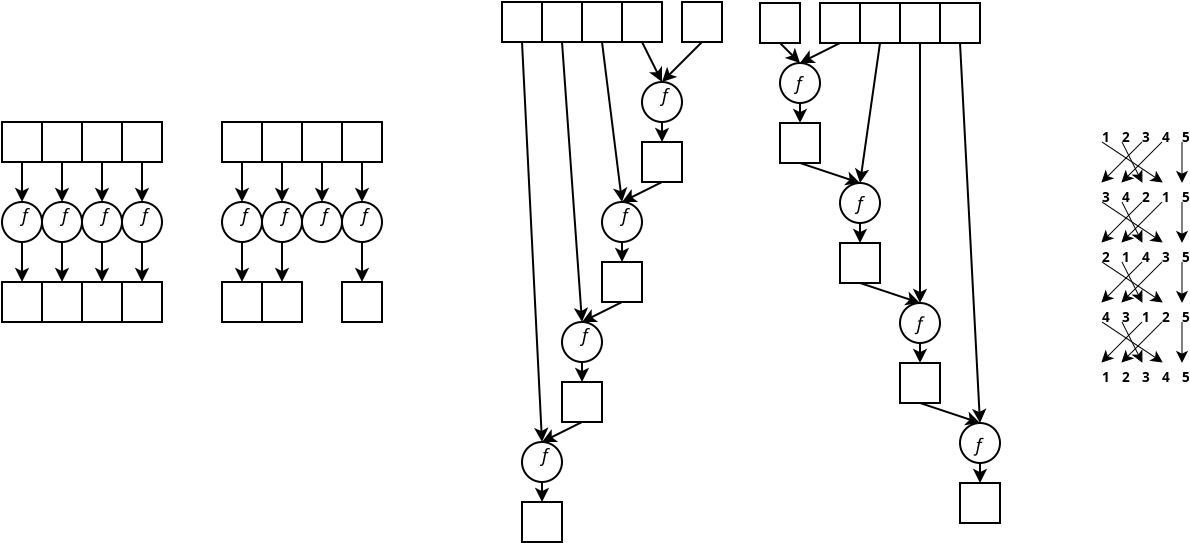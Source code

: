 <?xml version="1.0" encoding="UTF-8"?>
<dia:diagram xmlns:dia="http://www.lysator.liu.se/~alla/dia/">
  <dia:layer name="Background" visible="true" active="true">
    <dia:group>
      <dia:object type="Standard - Box" version="0" id="O0">
        <dia:attribute name="obj_pos">
          <dia:point val="48.9,-1.95"/>
        </dia:attribute>
        <dia:attribute name="obj_bb">
          <dia:rectangle val="48.85,-2;50.95,0.1"/>
        </dia:attribute>
        <dia:attribute name="elem_corner">
          <dia:point val="48.9,-1.95"/>
        </dia:attribute>
        <dia:attribute name="elem_width">
          <dia:real val="2"/>
        </dia:attribute>
        <dia:attribute name="elem_height">
          <dia:real val="2"/>
        </dia:attribute>
        <dia:attribute name="show_background">
          <dia:boolean val="true"/>
        </dia:attribute>
      </dia:object>
      <dia:object type="Standard - Ellipse" version="0" id="O1">
        <dia:attribute name="obj_pos">
          <dia:point val="40.9,1.05"/>
        </dia:attribute>
        <dia:attribute name="obj_bb">
          <dia:rectangle val="40.85,1;42.95,3.1"/>
        </dia:attribute>
        <dia:attribute name="elem_corner">
          <dia:point val="40.9,1.05"/>
        </dia:attribute>
        <dia:attribute name="elem_width">
          <dia:real val="2"/>
        </dia:attribute>
        <dia:attribute name="elem_height">
          <dia:real val="2"/>
        </dia:attribute>
      </dia:object>
      <dia:object type="Standard - Box" version="0" id="O2">
        <dia:attribute name="obj_pos">
          <dia:point val="42.9,-1.95"/>
        </dia:attribute>
        <dia:attribute name="obj_bb">
          <dia:rectangle val="42.85,-2;44.95,0.1"/>
        </dia:attribute>
        <dia:attribute name="elem_corner">
          <dia:point val="42.9,-1.95"/>
        </dia:attribute>
        <dia:attribute name="elem_width">
          <dia:real val="2"/>
        </dia:attribute>
        <dia:attribute name="elem_height">
          <dia:real val="2"/>
        </dia:attribute>
        <dia:attribute name="show_background">
          <dia:boolean val="true"/>
        </dia:attribute>
      </dia:object>
      <dia:object type="Standard - Box" version="0" id="O3">
        <dia:attribute name="obj_pos">
          <dia:point val="44.9,-1.95"/>
        </dia:attribute>
        <dia:attribute name="obj_bb">
          <dia:rectangle val="44.85,-2;46.95,0.1"/>
        </dia:attribute>
        <dia:attribute name="elem_corner">
          <dia:point val="44.9,-1.95"/>
        </dia:attribute>
        <dia:attribute name="elem_width">
          <dia:real val="2"/>
        </dia:attribute>
        <dia:attribute name="elem_height">
          <dia:real val="2"/>
        </dia:attribute>
        <dia:attribute name="show_background">
          <dia:boolean val="true"/>
        </dia:attribute>
      </dia:object>
      <dia:object type="Standard - Box" version="0" id="O4">
        <dia:attribute name="obj_pos">
          <dia:point val="46.9,-1.95"/>
        </dia:attribute>
        <dia:attribute name="obj_bb">
          <dia:rectangle val="46.85,-2;48.95,0.1"/>
        </dia:attribute>
        <dia:attribute name="elem_corner">
          <dia:point val="46.9,-1.95"/>
        </dia:attribute>
        <dia:attribute name="elem_width">
          <dia:real val="2"/>
        </dia:attribute>
        <dia:attribute name="elem_height">
          <dia:real val="2"/>
        </dia:attribute>
        <dia:attribute name="show_background">
          <dia:boolean val="true"/>
        </dia:attribute>
      </dia:object>
      <dia:object type="Standard - Box" version="0" id="O5">
        <dia:attribute name="obj_pos">
          <dia:point val="39.9,-1.95"/>
        </dia:attribute>
        <dia:attribute name="obj_bb">
          <dia:rectangle val="39.85,-2;41.95,0.1"/>
        </dia:attribute>
        <dia:attribute name="elem_corner">
          <dia:point val="39.9,-1.95"/>
        </dia:attribute>
        <dia:attribute name="elem_width">
          <dia:real val="2"/>
        </dia:attribute>
        <dia:attribute name="elem_height">
          <dia:real val="2"/>
        </dia:attribute>
        <dia:attribute name="show_background">
          <dia:boolean val="true"/>
        </dia:attribute>
      </dia:object>
      <dia:object type="Standard - Box" version="0" id="O6">
        <dia:attribute name="obj_pos">
          <dia:point val="40.9,4.05"/>
        </dia:attribute>
        <dia:attribute name="obj_bb">
          <dia:rectangle val="40.85,4;42.95,6.1"/>
        </dia:attribute>
        <dia:attribute name="elem_corner">
          <dia:point val="40.9,4.05"/>
        </dia:attribute>
        <dia:attribute name="elem_width">
          <dia:real val="2"/>
        </dia:attribute>
        <dia:attribute name="elem_height">
          <dia:real val="2"/>
        </dia:attribute>
        <dia:attribute name="show_background">
          <dia:boolean val="true"/>
        </dia:attribute>
      </dia:object>
      <dia:object type="Standard - Ellipse" version="0" id="O7">
        <dia:attribute name="obj_pos">
          <dia:point val="43.9,7.05"/>
        </dia:attribute>
        <dia:attribute name="obj_bb">
          <dia:rectangle val="43.85,7;45.95,9.1"/>
        </dia:attribute>
        <dia:attribute name="elem_corner">
          <dia:point val="43.9,7.05"/>
        </dia:attribute>
        <dia:attribute name="elem_width">
          <dia:real val="2"/>
        </dia:attribute>
        <dia:attribute name="elem_height">
          <dia:real val="2"/>
        </dia:attribute>
      </dia:object>
      <dia:object type="Standard - Box" version="0" id="O8">
        <dia:attribute name="obj_pos">
          <dia:point val="43.9,10.05"/>
        </dia:attribute>
        <dia:attribute name="obj_bb">
          <dia:rectangle val="43.85,10;45.95,12.1"/>
        </dia:attribute>
        <dia:attribute name="elem_corner">
          <dia:point val="43.9,10.05"/>
        </dia:attribute>
        <dia:attribute name="elem_width">
          <dia:real val="2"/>
        </dia:attribute>
        <dia:attribute name="elem_height">
          <dia:real val="2"/>
        </dia:attribute>
        <dia:attribute name="show_background">
          <dia:boolean val="true"/>
        </dia:attribute>
      </dia:object>
      <dia:object type="Standard - Ellipse" version="0" id="O9">
        <dia:attribute name="obj_pos">
          <dia:point val="46.9,13.05"/>
        </dia:attribute>
        <dia:attribute name="obj_bb">
          <dia:rectangle val="46.85,13;48.95,15.1"/>
        </dia:attribute>
        <dia:attribute name="elem_corner">
          <dia:point val="46.9,13.05"/>
        </dia:attribute>
        <dia:attribute name="elem_width">
          <dia:real val="2"/>
        </dia:attribute>
        <dia:attribute name="elem_height">
          <dia:real val="2"/>
        </dia:attribute>
      </dia:object>
      <dia:object type="Standard - Box" version="0" id="O10">
        <dia:attribute name="obj_pos">
          <dia:point val="46.9,16.05"/>
        </dia:attribute>
        <dia:attribute name="obj_bb">
          <dia:rectangle val="46.85,16;48.95,18.1"/>
        </dia:attribute>
        <dia:attribute name="elem_corner">
          <dia:point val="46.9,16.05"/>
        </dia:attribute>
        <dia:attribute name="elem_width">
          <dia:real val="2"/>
        </dia:attribute>
        <dia:attribute name="elem_height">
          <dia:real val="2"/>
        </dia:attribute>
        <dia:attribute name="show_background">
          <dia:boolean val="true"/>
        </dia:attribute>
      </dia:object>
      <dia:object type="Standard - Ellipse" version="0" id="O11">
        <dia:attribute name="obj_pos">
          <dia:point val="49.9,19.05"/>
        </dia:attribute>
        <dia:attribute name="obj_bb">
          <dia:rectangle val="49.85,19;51.95,21.1"/>
        </dia:attribute>
        <dia:attribute name="elem_corner">
          <dia:point val="49.9,19.05"/>
        </dia:attribute>
        <dia:attribute name="elem_width">
          <dia:real val="2"/>
        </dia:attribute>
        <dia:attribute name="elem_height">
          <dia:real val="2"/>
        </dia:attribute>
      </dia:object>
      <dia:object type="Standard - Box" version="0" id="O12">
        <dia:attribute name="obj_pos">
          <dia:point val="49.9,22.05"/>
        </dia:attribute>
        <dia:attribute name="obj_bb">
          <dia:rectangle val="49.85,22;51.95,24.1"/>
        </dia:attribute>
        <dia:attribute name="elem_corner">
          <dia:point val="49.9,22.05"/>
        </dia:attribute>
        <dia:attribute name="elem_width">
          <dia:real val="2"/>
        </dia:attribute>
        <dia:attribute name="elem_height">
          <dia:real val="2"/>
        </dia:attribute>
        <dia:attribute name="show_background">
          <dia:boolean val="true"/>
        </dia:attribute>
      </dia:object>
      <dia:object type="Standard - Line" version="0" id="O13">
        <dia:attribute name="obj_pos">
          <dia:point val="40.9,0.05"/>
        </dia:attribute>
        <dia:attribute name="obj_bb">
          <dia:rectangle val="40.829,-0.021;41.979,1.129"/>
        </dia:attribute>
        <dia:attribute name="conn_endpoints">
          <dia:point val="40.9,0.05"/>
          <dia:point val="41.9,1.05"/>
        </dia:attribute>
        <dia:attribute name="numcp">
          <dia:int val="1"/>
        </dia:attribute>
        <dia:attribute name="end_arrow">
          <dia:enum val="22"/>
        </dia:attribute>
        <dia:attribute name="end_arrow_length">
          <dia:real val="0.5"/>
        </dia:attribute>
        <dia:attribute name="end_arrow_width">
          <dia:real val="0.5"/>
        </dia:attribute>
        <dia:connections>
          <dia:connection handle="0" to="O5" connection="6"/>
          <dia:connection handle="1" to="O1" connection="1"/>
        </dia:connections>
      </dia:object>
      <dia:object type="Standard - Line" version="0" id="O14">
        <dia:attribute name="obj_pos">
          <dia:point val="43.9,0.05"/>
        </dia:attribute>
        <dia:attribute name="obj_bb">
          <dia:rectangle val="41.8,-0.017;43.967,1.12"/>
        </dia:attribute>
        <dia:attribute name="conn_endpoints">
          <dia:point val="43.9,0.05"/>
          <dia:point val="41.9,1.05"/>
        </dia:attribute>
        <dia:attribute name="numcp">
          <dia:int val="1"/>
        </dia:attribute>
        <dia:attribute name="end_arrow">
          <dia:enum val="22"/>
        </dia:attribute>
        <dia:attribute name="end_arrow_length">
          <dia:real val="0.5"/>
        </dia:attribute>
        <dia:attribute name="end_arrow_width">
          <dia:real val="0.5"/>
        </dia:attribute>
        <dia:connections>
          <dia:connection handle="0" to="O2" connection="6"/>
          <dia:connection handle="1" to="O1" connection="1"/>
        </dia:connections>
      </dia:object>
      <dia:object type="Standard - Line" version="0" id="O15">
        <dia:attribute name="obj_pos">
          <dia:point val="45.9,0.05"/>
        </dia:attribute>
        <dia:attribute name="obj_bb">
          <dia:rectangle val="44.628,-0.007;45.957,7.161"/>
        </dia:attribute>
        <dia:attribute name="conn_endpoints">
          <dia:point val="45.9,0.05"/>
          <dia:point val="44.9,7.05"/>
        </dia:attribute>
        <dia:attribute name="numcp">
          <dia:int val="1"/>
        </dia:attribute>
        <dia:attribute name="end_arrow">
          <dia:enum val="22"/>
        </dia:attribute>
        <dia:attribute name="end_arrow_length">
          <dia:real val="0.5"/>
        </dia:attribute>
        <dia:attribute name="end_arrow_width">
          <dia:real val="0.5"/>
        </dia:attribute>
        <dia:connections>
          <dia:connection handle="0" to="O3" connection="6"/>
          <dia:connection handle="1" to="O7" connection="1"/>
        </dia:connections>
      </dia:object>
      <dia:object type="Standard - Line" version="0" id="O16">
        <dia:attribute name="obj_pos">
          <dia:point val="47.9,0.05"/>
        </dia:attribute>
        <dia:attribute name="obj_bb">
          <dia:rectangle val="47.538,1.152e-15;48.262,13.162"/>
        </dia:attribute>
        <dia:attribute name="conn_endpoints">
          <dia:point val="47.9,0.05"/>
          <dia:point val="47.9,13.05"/>
        </dia:attribute>
        <dia:attribute name="numcp">
          <dia:int val="1"/>
        </dia:attribute>
        <dia:attribute name="end_arrow">
          <dia:enum val="22"/>
        </dia:attribute>
        <dia:attribute name="end_arrow_length">
          <dia:real val="0.5"/>
        </dia:attribute>
        <dia:attribute name="end_arrow_width">
          <dia:real val="0.5"/>
        </dia:attribute>
        <dia:connections>
          <dia:connection handle="0" to="O4" connection="6"/>
          <dia:connection handle="1" to="O9" connection="1"/>
        </dia:connections>
      </dia:object>
      <dia:object type="Standard - Line" version="0" id="O17">
        <dia:attribute name="obj_pos">
          <dia:point val="49.9,0.05"/>
        </dia:attribute>
        <dia:attribute name="obj_bb">
          <dia:rectangle val="49.847,-0.003;51.229,19.162"/>
        </dia:attribute>
        <dia:attribute name="conn_endpoints">
          <dia:point val="49.9,0.05"/>
          <dia:point val="50.9,19.05"/>
        </dia:attribute>
        <dia:attribute name="numcp">
          <dia:int val="1"/>
        </dia:attribute>
        <dia:attribute name="end_arrow">
          <dia:enum val="22"/>
        </dia:attribute>
        <dia:attribute name="end_arrow_length">
          <dia:real val="0.5"/>
        </dia:attribute>
        <dia:attribute name="end_arrow_width">
          <dia:real val="0.5"/>
        </dia:attribute>
        <dia:connections>
          <dia:connection handle="0" to="O0" connection="6"/>
          <dia:connection handle="1" to="O11" connection="1"/>
        </dia:connections>
      </dia:object>
      <dia:object type="Standard - Line" version="0" id="O18">
        <dia:attribute name="obj_pos">
          <dia:point val="41.9,3.05"/>
        </dia:attribute>
        <dia:attribute name="obj_bb">
          <dia:rectangle val="41.538,3;42.262,4.162"/>
        </dia:attribute>
        <dia:attribute name="conn_endpoints">
          <dia:point val="41.9,3.05"/>
          <dia:point val="41.9,4.05"/>
        </dia:attribute>
        <dia:attribute name="numcp">
          <dia:int val="1"/>
        </dia:attribute>
        <dia:attribute name="end_arrow">
          <dia:enum val="22"/>
        </dia:attribute>
        <dia:attribute name="end_arrow_length">
          <dia:real val="0.5"/>
        </dia:attribute>
        <dia:attribute name="end_arrow_width">
          <dia:real val="0.5"/>
        </dia:attribute>
        <dia:connections>
          <dia:connection handle="0" to="O1" connection="6"/>
          <dia:connection handle="1" to="O6" connection="1"/>
        </dia:connections>
      </dia:object>
      <dia:object type="Standard - Line" version="0" id="O19">
        <dia:attribute name="obj_pos">
          <dia:point val="41.9,6.05"/>
        </dia:attribute>
        <dia:attribute name="obj_bb">
          <dia:rectangle val="41.837,5.987;45.006,7.2"/>
        </dia:attribute>
        <dia:attribute name="conn_endpoints">
          <dia:point val="41.9,6.05"/>
          <dia:point val="44.9,7.05"/>
        </dia:attribute>
        <dia:attribute name="numcp">
          <dia:int val="1"/>
        </dia:attribute>
        <dia:attribute name="end_arrow">
          <dia:enum val="22"/>
        </dia:attribute>
        <dia:attribute name="end_arrow_length">
          <dia:real val="0.5"/>
        </dia:attribute>
        <dia:attribute name="end_arrow_width">
          <dia:real val="0.5"/>
        </dia:attribute>
        <dia:connections>
          <dia:connection handle="0" to="O6" connection="6"/>
          <dia:connection handle="1" to="O7" connection="1"/>
        </dia:connections>
      </dia:object>
      <dia:object type="Standard - Line" version="0" id="O20">
        <dia:attribute name="obj_pos">
          <dia:point val="44.9,9.05"/>
        </dia:attribute>
        <dia:attribute name="obj_bb">
          <dia:rectangle val="44.538,9;45.262,10.162"/>
        </dia:attribute>
        <dia:attribute name="conn_endpoints">
          <dia:point val="44.9,9.05"/>
          <dia:point val="44.9,10.05"/>
        </dia:attribute>
        <dia:attribute name="numcp">
          <dia:int val="1"/>
        </dia:attribute>
        <dia:attribute name="end_arrow">
          <dia:enum val="22"/>
        </dia:attribute>
        <dia:attribute name="end_arrow_length">
          <dia:real val="0.5"/>
        </dia:attribute>
        <dia:attribute name="end_arrow_width">
          <dia:real val="0.5"/>
        </dia:attribute>
        <dia:connections>
          <dia:connection handle="0" to="O7" connection="6"/>
          <dia:connection handle="1" to="O8" connection="1"/>
        </dia:connections>
      </dia:object>
      <dia:object type="Standard - Line" version="0" id="O21">
        <dia:attribute name="obj_pos">
          <dia:point val="47.9,15.05"/>
        </dia:attribute>
        <dia:attribute name="obj_bb">
          <dia:rectangle val="47.538,15;48.262,16.162"/>
        </dia:attribute>
        <dia:attribute name="conn_endpoints">
          <dia:point val="47.9,15.05"/>
          <dia:point val="47.9,16.05"/>
        </dia:attribute>
        <dia:attribute name="numcp">
          <dia:int val="1"/>
        </dia:attribute>
        <dia:attribute name="end_arrow">
          <dia:enum val="22"/>
        </dia:attribute>
        <dia:attribute name="end_arrow_length">
          <dia:real val="0.5"/>
        </dia:attribute>
        <dia:attribute name="end_arrow_width">
          <dia:real val="0.5"/>
        </dia:attribute>
        <dia:connections>
          <dia:connection handle="0" to="O9" connection="6"/>
          <dia:connection handle="1" to="O10" connection="1"/>
        </dia:connections>
      </dia:object>
      <dia:object type="Standard - Line" version="0" id="O22">
        <dia:attribute name="obj_pos">
          <dia:point val="50.9,21.05"/>
        </dia:attribute>
        <dia:attribute name="obj_bb">
          <dia:rectangle val="50.538,21;51.262,22.162"/>
        </dia:attribute>
        <dia:attribute name="conn_endpoints">
          <dia:point val="50.9,21.05"/>
          <dia:point val="50.9,22.05"/>
        </dia:attribute>
        <dia:attribute name="numcp">
          <dia:int val="1"/>
        </dia:attribute>
        <dia:attribute name="end_arrow">
          <dia:enum val="22"/>
        </dia:attribute>
        <dia:attribute name="end_arrow_length">
          <dia:real val="0.5"/>
        </dia:attribute>
        <dia:attribute name="end_arrow_width">
          <dia:real val="0.5"/>
        </dia:attribute>
        <dia:connections>
          <dia:connection handle="0" to="O11" connection="6"/>
          <dia:connection handle="1" to="O12" connection="1"/>
        </dia:connections>
      </dia:object>
      <dia:object type="Standard - Line" version="0" id="O23">
        <dia:attribute name="obj_pos">
          <dia:point val="44.9,12.05"/>
        </dia:attribute>
        <dia:attribute name="obj_bb">
          <dia:rectangle val="44.837,11.987;48.006,13.2"/>
        </dia:attribute>
        <dia:attribute name="conn_endpoints">
          <dia:point val="44.9,12.05"/>
          <dia:point val="47.9,13.05"/>
        </dia:attribute>
        <dia:attribute name="numcp">
          <dia:int val="1"/>
        </dia:attribute>
        <dia:attribute name="end_arrow">
          <dia:enum val="22"/>
        </dia:attribute>
        <dia:attribute name="end_arrow_length">
          <dia:real val="0.5"/>
        </dia:attribute>
        <dia:attribute name="end_arrow_width">
          <dia:real val="0.5"/>
        </dia:attribute>
        <dia:connections>
          <dia:connection handle="0" to="O8" connection="6"/>
          <dia:connection handle="1" to="O9" connection="1"/>
        </dia:connections>
      </dia:object>
      <dia:object type="Standard - Line" version="0" id="O24">
        <dia:attribute name="obj_pos">
          <dia:point val="47.9,18.05"/>
        </dia:attribute>
        <dia:attribute name="obj_bb">
          <dia:rectangle val="47.837,17.987;51.006,19.2"/>
        </dia:attribute>
        <dia:attribute name="conn_endpoints">
          <dia:point val="47.9,18.05"/>
          <dia:point val="50.9,19.05"/>
        </dia:attribute>
        <dia:attribute name="numcp">
          <dia:int val="1"/>
        </dia:attribute>
        <dia:attribute name="end_arrow">
          <dia:enum val="22"/>
        </dia:attribute>
        <dia:attribute name="end_arrow_length">
          <dia:real val="0.5"/>
        </dia:attribute>
        <dia:attribute name="end_arrow_width">
          <dia:real val="0.5"/>
        </dia:attribute>
        <dia:connections>
          <dia:connection handle="0" to="O10" connection="6"/>
          <dia:connection handle="1" to="O11" connection="1"/>
        </dia:connections>
      </dia:object>
      <dia:object type="Standard - Text" version="1" id="O25">
        <dia:attribute name="obj_pos">
          <dia:point val="41.7,2.4"/>
        </dia:attribute>
        <dia:attribute name="obj_bb">
          <dia:rectangle val="41.7,1.562;42.07,2.612"/>
        </dia:attribute>
        <dia:attribute name="text">
          <dia:composite type="text">
            <dia:attribute name="string">
              <dia:string>#f#</dia:string>
            </dia:attribute>
            <dia:attribute name="font">
              <dia:font family="sans" style="8" name="Helvetica-Oblique"/>
            </dia:attribute>
            <dia:attribute name="height">
              <dia:real val="1.129"/>
            </dia:attribute>
            <dia:attribute name="pos">
              <dia:point val="41.7,2.4"/>
            </dia:attribute>
            <dia:attribute name="color">
              <dia:color val="#000000"/>
            </dia:attribute>
            <dia:attribute name="alignment">
              <dia:enum val="0"/>
            </dia:attribute>
          </dia:composite>
        </dia:attribute>
        <dia:attribute name="valign">
          <dia:enum val="3"/>
        </dia:attribute>
      </dia:object>
      <dia:object type="Standard - Text" version="1" id="O26">
        <dia:attribute name="obj_pos">
          <dia:point val="44.745,8.402"/>
        </dia:attribute>
        <dia:attribute name="obj_bb">
          <dia:rectangle val="44.745,7.565;45.115,8.615"/>
        </dia:attribute>
        <dia:attribute name="text">
          <dia:composite type="text">
            <dia:attribute name="string">
              <dia:string>#f#</dia:string>
            </dia:attribute>
            <dia:attribute name="font">
              <dia:font family="sans" style="8" name="Helvetica-Oblique"/>
            </dia:attribute>
            <dia:attribute name="height">
              <dia:real val="1.129"/>
            </dia:attribute>
            <dia:attribute name="pos">
              <dia:point val="44.745,8.402"/>
            </dia:attribute>
            <dia:attribute name="color">
              <dia:color val="#000000"/>
            </dia:attribute>
            <dia:attribute name="alignment">
              <dia:enum val="0"/>
            </dia:attribute>
          </dia:composite>
        </dia:attribute>
        <dia:attribute name="valign">
          <dia:enum val="3"/>
        </dia:attribute>
      </dia:object>
      <dia:object type="Standard - Text" version="1" id="O27">
        <dia:attribute name="obj_pos">
          <dia:point val="47.74,14.418"/>
        </dia:attribute>
        <dia:attribute name="obj_bb">
          <dia:rectangle val="47.74,13.58;48.11,14.63"/>
        </dia:attribute>
        <dia:attribute name="text">
          <dia:composite type="text">
            <dia:attribute name="string">
              <dia:string>#f#</dia:string>
            </dia:attribute>
            <dia:attribute name="font">
              <dia:font family="sans" style="8" name="Helvetica-Oblique"/>
            </dia:attribute>
            <dia:attribute name="height">
              <dia:real val="1.129"/>
            </dia:attribute>
            <dia:attribute name="pos">
              <dia:point val="47.74,14.418"/>
            </dia:attribute>
            <dia:attribute name="color">
              <dia:color val="#000000"/>
            </dia:attribute>
            <dia:attribute name="alignment">
              <dia:enum val="0"/>
            </dia:attribute>
          </dia:composite>
        </dia:attribute>
        <dia:attribute name="valign">
          <dia:enum val="3"/>
        </dia:attribute>
      </dia:object>
      <dia:object type="Standard - Text" version="1" id="O28">
        <dia:attribute name="obj_pos">
          <dia:point val="50.685,20.483"/>
        </dia:attribute>
        <dia:attribute name="obj_bb">
          <dia:rectangle val="50.685,19.645;51.055,20.695"/>
        </dia:attribute>
        <dia:attribute name="text">
          <dia:composite type="text">
            <dia:attribute name="string">
              <dia:string>#f#</dia:string>
            </dia:attribute>
            <dia:attribute name="font">
              <dia:font family="sans" style="8" name="Helvetica-Oblique"/>
            </dia:attribute>
            <dia:attribute name="height">
              <dia:real val="1.129"/>
            </dia:attribute>
            <dia:attribute name="pos">
              <dia:point val="50.685,20.483"/>
            </dia:attribute>
            <dia:attribute name="color">
              <dia:color val="#000000"/>
            </dia:attribute>
            <dia:attribute name="alignment">
              <dia:enum val="0"/>
            </dia:attribute>
          </dia:composite>
        </dia:attribute>
        <dia:attribute name="valign">
          <dia:enum val="3"/>
        </dia:attribute>
      </dia:object>
      <dia:object type="Standard - Box" version="0" id="O29">
        <dia:attribute name="obj_pos">
          <dia:point val="33,-2"/>
        </dia:attribute>
        <dia:attribute name="obj_bb">
          <dia:rectangle val="32.95,-2.05;35.05,0.05"/>
        </dia:attribute>
        <dia:attribute name="elem_corner">
          <dia:point val="33,-2"/>
        </dia:attribute>
        <dia:attribute name="elem_width">
          <dia:real val="2"/>
        </dia:attribute>
        <dia:attribute name="elem_height">
          <dia:real val="2"/>
        </dia:attribute>
        <dia:attribute name="show_background">
          <dia:boolean val="true"/>
        </dia:attribute>
      </dia:object>
      <dia:object type="Standard - Ellipse" version="0" id="O30">
        <dia:attribute name="obj_pos">
          <dia:point val="34,2"/>
        </dia:attribute>
        <dia:attribute name="obj_bb">
          <dia:rectangle val="33.95,1.95;36.05,4.05"/>
        </dia:attribute>
        <dia:attribute name="elem_corner">
          <dia:point val="34,2"/>
        </dia:attribute>
        <dia:attribute name="elem_width">
          <dia:real val="2"/>
        </dia:attribute>
        <dia:attribute name="elem_height">
          <dia:real val="2"/>
        </dia:attribute>
      </dia:object>
      <dia:object type="Standard - Box" version="0" id="O31">
        <dia:attribute name="obj_pos">
          <dia:point val="27,-2"/>
        </dia:attribute>
        <dia:attribute name="obj_bb">
          <dia:rectangle val="26.95,-2.05;29.05,0.05"/>
        </dia:attribute>
        <dia:attribute name="elem_corner">
          <dia:point val="27,-2"/>
        </dia:attribute>
        <dia:attribute name="elem_width">
          <dia:real val="2"/>
        </dia:attribute>
        <dia:attribute name="elem_height">
          <dia:real val="2"/>
        </dia:attribute>
        <dia:attribute name="show_background">
          <dia:boolean val="true"/>
        </dia:attribute>
      </dia:object>
      <dia:object type="Standard - Box" version="0" id="O32">
        <dia:attribute name="obj_pos">
          <dia:point val="29,-2"/>
        </dia:attribute>
        <dia:attribute name="obj_bb">
          <dia:rectangle val="28.95,-2.05;31.05,0.05"/>
        </dia:attribute>
        <dia:attribute name="elem_corner">
          <dia:point val="29,-2"/>
        </dia:attribute>
        <dia:attribute name="elem_width">
          <dia:real val="2"/>
        </dia:attribute>
        <dia:attribute name="elem_height">
          <dia:real val="2"/>
        </dia:attribute>
        <dia:attribute name="show_background">
          <dia:boolean val="true"/>
        </dia:attribute>
      </dia:object>
      <dia:object type="Standard - Box" version="0" id="O33">
        <dia:attribute name="obj_pos">
          <dia:point val="31,-2"/>
        </dia:attribute>
        <dia:attribute name="obj_bb">
          <dia:rectangle val="30.95,-2.05;33.05,0.05"/>
        </dia:attribute>
        <dia:attribute name="elem_corner">
          <dia:point val="31,-2"/>
        </dia:attribute>
        <dia:attribute name="elem_width">
          <dia:real val="2"/>
        </dia:attribute>
        <dia:attribute name="elem_height">
          <dia:real val="2"/>
        </dia:attribute>
        <dia:attribute name="show_background">
          <dia:boolean val="true"/>
        </dia:attribute>
      </dia:object>
      <dia:object type="Standard - Box" version="0" id="O34">
        <dia:attribute name="obj_pos">
          <dia:point val="36,-2"/>
        </dia:attribute>
        <dia:attribute name="obj_bb">
          <dia:rectangle val="35.95,-2.05;38.05,0.05"/>
        </dia:attribute>
        <dia:attribute name="elem_corner">
          <dia:point val="36,-2"/>
        </dia:attribute>
        <dia:attribute name="elem_width">
          <dia:real val="2"/>
        </dia:attribute>
        <dia:attribute name="elem_height">
          <dia:real val="2"/>
        </dia:attribute>
        <dia:attribute name="show_background">
          <dia:boolean val="true"/>
        </dia:attribute>
      </dia:object>
      <dia:object type="Standard - Box" version="0" id="O35">
        <dia:attribute name="obj_pos">
          <dia:point val="34,5"/>
        </dia:attribute>
        <dia:attribute name="obj_bb">
          <dia:rectangle val="33.95,4.95;36.05,7.05"/>
        </dia:attribute>
        <dia:attribute name="elem_corner">
          <dia:point val="34,5"/>
        </dia:attribute>
        <dia:attribute name="elem_width">
          <dia:real val="2"/>
        </dia:attribute>
        <dia:attribute name="elem_height">
          <dia:real val="2"/>
        </dia:attribute>
        <dia:attribute name="show_background">
          <dia:boolean val="true"/>
        </dia:attribute>
      </dia:object>
      <dia:object type="Standard - Ellipse" version="0" id="O36">
        <dia:attribute name="obj_pos">
          <dia:point val="32,8"/>
        </dia:attribute>
        <dia:attribute name="obj_bb">
          <dia:rectangle val="31.95,7.95;34.05,10.05"/>
        </dia:attribute>
        <dia:attribute name="elem_corner">
          <dia:point val="32,8"/>
        </dia:attribute>
        <dia:attribute name="elem_width">
          <dia:real val="2"/>
        </dia:attribute>
        <dia:attribute name="elem_height">
          <dia:real val="2"/>
        </dia:attribute>
      </dia:object>
      <dia:object type="Standard - Box" version="0" id="O37">
        <dia:attribute name="obj_pos">
          <dia:point val="32,11"/>
        </dia:attribute>
        <dia:attribute name="obj_bb">
          <dia:rectangle val="31.95,10.95;34.05,13.05"/>
        </dia:attribute>
        <dia:attribute name="elem_corner">
          <dia:point val="32,11"/>
        </dia:attribute>
        <dia:attribute name="elem_width">
          <dia:real val="2"/>
        </dia:attribute>
        <dia:attribute name="elem_height">
          <dia:real val="2"/>
        </dia:attribute>
        <dia:attribute name="show_background">
          <dia:boolean val="true"/>
        </dia:attribute>
      </dia:object>
      <dia:object type="Standard - Ellipse" version="0" id="O38">
        <dia:attribute name="obj_pos">
          <dia:point val="30,14"/>
        </dia:attribute>
        <dia:attribute name="obj_bb">
          <dia:rectangle val="29.95,13.95;32.05,16.05"/>
        </dia:attribute>
        <dia:attribute name="elem_corner">
          <dia:point val="30,14"/>
        </dia:attribute>
        <dia:attribute name="elem_width">
          <dia:real val="2"/>
        </dia:attribute>
        <dia:attribute name="elem_height">
          <dia:real val="2"/>
        </dia:attribute>
      </dia:object>
      <dia:object type="Standard - Box" version="0" id="O39">
        <dia:attribute name="obj_pos">
          <dia:point val="30,17"/>
        </dia:attribute>
        <dia:attribute name="obj_bb">
          <dia:rectangle val="29.95,16.95;32.05,19.05"/>
        </dia:attribute>
        <dia:attribute name="elem_corner">
          <dia:point val="30,17"/>
        </dia:attribute>
        <dia:attribute name="elem_width">
          <dia:real val="2"/>
        </dia:attribute>
        <dia:attribute name="elem_height">
          <dia:real val="2"/>
        </dia:attribute>
        <dia:attribute name="show_background">
          <dia:boolean val="true"/>
        </dia:attribute>
      </dia:object>
      <dia:object type="Standard - Ellipse" version="0" id="O40">
        <dia:attribute name="obj_pos">
          <dia:point val="28,20"/>
        </dia:attribute>
        <dia:attribute name="obj_bb">
          <dia:rectangle val="27.95,19.95;30.05,22.05"/>
        </dia:attribute>
        <dia:attribute name="elem_corner">
          <dia:point val="28,20"/>
        </dia:attribute>
        <dia:attribute name="elem_width">
          <dia:real val="2"/>
        </dia:attribute>
        <dia:attribute name="elem_height">
          <dia:real val="2"/>
        </dia:attribute>
      </dia:object>
      <dia:object type="Standard - Box" version="0" id="O41">
        <dia:attribute name="obj_pos">
          <dia:point val="28,23"/>
        </dia:attribute>
        <dia:attribute name="obj_bb">
          <dia:rectangle val="27.95,22.95;30.05,25.05"/>
        </dia:attribute>
        <dia:attribute name="elem_corner">
          <dia:point val="28,23"/>
        </dia:attribute>
        <dia:attribute name="elem_width">
          <dia:real val="2"/>
        </dia:attribute>
        <dia:attribute name="elem_height">
          <dia:real val="2"/>
        </dia:attribute>
        <dia:attribute name="show_background">
          <dia:boolean val="true"/>
        </dia:attribute>
      </dia:object>
      <dia:object type="Standard - Line" version="0" id="O42">
        <dia:attribute name="obj_pos">
          <dia:point val="37,0"/>
        </dia:attribute>
        <dia:attribute name="obj_bb">
          <dia:rectangle val="34.921,-0.071;37.071,2.079"/>
        </dia:attribute>
        <dia:attribute name="conn_endpoints">
          <dia:point val="37,0"/>
          <dia:point val="35,2"/>
        </dia:attribute>
        <dia:attribute name="numcp">
          <dia:int val="1"/>
        </dia:attribute>
        <dia:attribute name="end_arrow">
          <dia:enum val="22"/>
        </dia:attribute>
        <dia:attribute name="end_arrow_length">
          <dia:real val="0.5"/>
        </dia:attribute>
        <dia:attribute name="end_arrow_width">
          <dia:real val="0.5"/>
        </dia:attribute>
        <dia:connections>
          <dia:connection handle="0" to="O34" connection="6"/>
          <dia:connection handle="1" to="O30" connection="1"/>
        </dia:connections>
      </dia:object>
      <dia:object type="Standard - Line" version="0" id="O43">
        <dia:attribute name="obj_pos">
          <dia:point val="34,0"/>
        </dia:attribute>
        <dia:attribute name="obj_bb">
          <dia:rectangle val="33.933,-0.067;35.07,2.1"/>
        </dia:attribute>
        <dia:attribute name="conn_endpoints">
          <dia:point val="34,0"/>
          <dia:point val="35,2"/>
        </dia:attribute>
        <dia:attribute name="numcp">
          <dia:int val="1"/>
        </dia:attribute>
        <dia:attribute name="end_arrow">
          <dia:enum val="22"/>
        </dia:attribute>
        <dia:attribute name="end_arrow_length">
          <dia:real val="0.5"/>
        </dia:attribute>
        <dia:attribute name="end_arrow_width">
          <dia:real val="0.5"/>
        </dia:attribute>
        <dia:connections>
          <dia:connection handle="0" to="O29" connection="6"/>
          <dia:connection handle="1" to="O30" connection="1"/>
        </dia:connections>
      </dia:object>
      <dia:object type="Standard - Line" version="0" id="O44">
        <dia:attribute name="obj_pos">
          <dia:point val="32,0"/>
        </dia:attribute>
        <dia:attribute name="obj_bb">
          <dia:rectangle val="31.944,-0.056;33.283,8.111"/>
        </dia:attribute>
        <dia:attribute name="conn_endpoints">
          <dia:point val="32,0"/>
          <dia:point val="33,8"/>
        </dia:attribute>
        <dia:attribute name="numcp">
          <dia:int val="1"/>
        </dia:attribute>
        <dia:attribute name="end_arrow">
          <dia:enum val="22"/>
        </dia:attribute>
        <dia:attribute name="end_arrow_length">
          <dia:real val="0.5"/>
        </dia:attribute>
        <dia:attribute name="end_arrow_width">
          <dia:real val="0.5"/>
        </dia:attribute>
        <dia:connections>
          <dia:connection handle="0" to="O33" connection="6"/>
          <dia:connection handle="1" to="O36" connection="1"/>
        </dia:connections>
      </dia:object>
      <dia:object type="Standard - Line" version="0" id="O45">
        <dia:attribute name="obj_pos">
          <dia:point val="30,0"/>
        </dia:attribute>
        <dia:attribute name="obj_bb">
          <dia:rectangle val="29.947,-0.053;31.317,14.111"/>
        </dia:attribute>
        <dia:attribute name="conn_endpoints">
          <dia:point val="30,0"/>
          <dia:point val="31,14"/>
        </dia:attribute>
        <dia:attribute name="numcp">
          <dia:int val="1"/>
        </dia:attribute>
        <dia:attribute name="end_arrow">
          <dia:enum val="22"/>
        </dia:attribute>
        <dia:attribute name="end_arrow_length">
          <dia:real val="0.5"/>
        </dia:attribute>
        <dia:attribute name="end_arrow_width">
          <dia:real val="0.5"/>
        </dia:attribute>
        <dia:connections>
          <dia:connection handle="0" to="O32" connection="6"/>
          <dia:connection handle="1" to="O38" connection="1"/>
        </dia:connections>
      </dia:object>
      <dia:object type="Standard - Line" version="0" id="O46">
        <dia:attribute name="obj_pos">
          <dia:point val="28,0"/>
        </dia:attribute>
        <dia:attribute name="obj_bb">
          <dia:rectangle val="27.948,-0.052;29.331,20.112"/>
        </dia:attribute>
        <dia:attribute name="conn_endpoints">
          <dia:point val="28,0"/>
          <dia:point val="29,20"/>
        </dia:attribute>
        <dia:attribute name="numcp">
          <dia:int val="1"/>
        </dia:attribute>
        <dia:attribute name="end_arrow">
          <dia:enum val="22"/>
        </dia:attribute>
        <dia:attribute name="end_arrow_length">
          <dia:real val="0.5"/>
        </dia:attribute>
        <dia:attribute name="end_arrow_width">
          <dia:real val="0.5"/>
        </dia:attribute>
        <dia:connections>
          <dia:connection handle="0" to="O31" connection="6"/>
          <dia:connection handle="1" to="O40" connection="1"/>
        </dia:connections>
      </dia:object>
      <dia:object type="Standard - Line" version="0" id="O47">
        <dia:attribute name="obj_pos">
          <dia:point val="35,4"/>
        </dia:attribute>
        <dia:attribute name="obj_bb">
          <dia:rectangle val="34.638,3.95;35.362,5.112"/>
        </dia:attribute>
        <dia:attribute name="conn_endpoints">
          <dia:point val="35,4"/>
          <dia:point val="35,5"/>
        </dia:attribute>
        <dia:attribute name="numcp">
          <dia:int val="1"/>
        </dia:attribute>
        <dia:attribute name="end_arrow">
          <dia:enum val="22"/>
        </dia:attribute>
        <dia:attribute name="end_arrow_length">
          <dia:real val="0.5"/>
        </dia:attribute>
        <dia:attribute name="end_arrow_width">
          <dia:real val="0.5"/>
        </dia:attribute>
        <dia:connections>
          <dia:connection handle="0" to="O30" connection="6"/>
          <dia:connection handle="1" to="O35" connection="1"/>
        </dia:connections>
      </dia:object>
      <dia:object type="Standard - Line" version="0" id="O48">
        <dia:attribute name="obj_pos">
          <dia:point val="35,7"/>
        </dia:attribute>
        <dia:attribute name="obj_bb">
          <dia:rectangle val="32.9,6.933;35.067,8.07"/>
        </dia:attribute>
        <dia:attribute name="conn_endpoints">
          <dia:point val="35,7"/>
          <dia:point val="33,8"/>
        </dia:attribute>
        <dia:attribute name="numcp">
          <dia:int val="1"/>
        </dia:attribute>
        <dia:attribute name="end_arrow">
          <dia:enum val="22"/>
        </dia:attribute>
        <dia:attribute name="end_arrow_length">
          <dia:real val="0.5"/>
        </dia:attribute>
        <dia:attribute name="end_arrow_width">
          <dia:real val="0.5"/>
        </dia:attribute>
        <dia:connections>
          <dia:connection handle="0" to="O35" connection="6"/>
          <dia:connection handle="1" to="O36" connection="1"/>
        </dia:connections>
      </dia:object>
      <dia:object type="Standard - Line" version="0" id="O49">
        <dia:attribute name="obj_pos">
          <dia:point val="33,10"/>
        </dia:attribute>
        <dia:attribute name="obj_bb">
          <dia:rectangle val="32.638,9.95;33.362,11.112"/>
        </dia:attribute>
        <dia:attribute name="conn_endpoints">
          <dia:point val="33,10"/>
          <dia:point val="33,11"/>
        </dia:attribute>
        <dia:attribute name="numcp">
          <dia:int val="1"/>
        </dia:attribute>
        <dia:attribute name="end_arrow">
          <dia:enum val="22"/>
        </dia:attribute>
        <dia:attribute name="end_arrow_length">
          <dia:real val="0.5"/>
        </dia:attribute>
        <dia:attribute name="end_arrow_width">
          <dia:real val="0.5"/>
        </dia:attribute>
        <dia:connections>
          <dia:connection handle="0" to="O36" connection="6"/>
          <dia:connection handle="1" to="O37" connection="1"/>
        </dia:connections>
      </dia:object>
      <dia:object type="Standard - Line" version="0" id="O50">
        <dia:attribute name="obj_pos">
          <dia:point val="31,16"/>
        </dia:attribute>
        <dia:attribute name="obj_bb">
          <dia:rectangle val="30.638,15.95;31.362,17.112"/>
        </dia:attribute>
        <dia:attribute name="conn_endpoints">
          <dia:point val="31,16"/>
          <dia:point val="31,17"/>
        </dia:attribute>
        <dia:attribute name="numcp">
          <dia:int val="1"/>
        </dia:attribute>
        <dia:attribute name="end_arrow">
          <dia:enum val="22"/>
        </dia:attribute>
        <dia:attribute name="end_arrow_length">
          <dia:real val="0.5"/>
        </dia:attribute>
        <dia:attribute name="end_arrow_width">
          <dia:real val="0.5"/>
        </dia:attribute>
        <dia:connections>
          <dia:connection handle="0" to="O38" connection="6"/>
          <dia:connection handle="1" to="O39" connection="1"/>
        </dia:connections>
      </dia:object>
      <dia:object type="Standard - Line" version="0" id="O51">
        <dia:attribute name="obj_pos">
          <dia:point val="29,22"/>
        </dia:attribute>
        <dia:attribute name="obj_bb">
          <dia:rectangle val="28.638,21.95;29.362,23.112"/>
        </dia:attribute>
        <dia:attribute name="conn_endpoints">
          <dia:point val="29,22"/>
          <dia:point val="29,23"/>
        </dia:attribute>
        <dia:attribute name="numcp">
          <dia:int val="1"/>
        </dia:attribute>
        <dia:attribute name="end_arrow">
          <dia:enum val="22"/>
        </dia:attribute>
        <dia:attribute name="end_arrow_length">
          <dia:real val="0.5"/>
        </dia:attribute>
        <dia:attribute name="end_arrow_width">
          <dia:real val="0.5"/>
        </dia:attribute>
        <dia:connections>
          <dia:connection handle="0" to="O40" connection="6"/>
          <dia:connection handle="1" to="O41" connection="1"/>
        </dia:connections>
      </dia:object>
      <dia:object type="Standard - Line" version="0" id="O52">
        <dia:attribute name="obj_pos">
          <dia:point val="33,13"/>
        </dia:attribute>
        <dia:attribute name="obj_bb">
          <dia:rectangle val="30.9,12.933;33.067,14.07"/>
        </dia:attribute>
        <dia:attribute name="conn_endpoints">
          <dia:point val="33,13"/>
          <dia:point val="31,14"/>
        </dia:attribute>
        <dia:attribute name="numcp">
          <dia:int val="1"/>
        </dia:attribute>
        <dia:attribute name="end_arrow">
          <dia:enum val="22"/>
        </dia:attribute>
        <dia:attribute name="end_arrow_length">
          <dia:real val="0.5"/>
        </dia:attribute>
        <dia:attribute name="end_arrow_width">
          <dia:real val="0.5"/>
        </dia:attribute>
        <dia:connections>
          <dia:connection handle="0" to="O37" connection="6"/>
          <dia:connection handle="1" to="O38" connection="1"/>
        </dia:connections>
      </dia:object>
      <dia:object type="Standard - Line" version="0" id="O53">
        <dia:attribute name="obj_pos">
          <dia:point val="31,19"/>
        </dia:attribute>
        <dia:attribute name="obj_bb">
          <dia:rectangle val="28.9,18.933;31.067,20.07"/>
        </dia:attribute>
        <dia:attribute name="conn_endpoints">
          <dia:point val="31,19"/>
          <dia:point val="29,20"/>
        </dia:attribute>
        <dia:attribute name="numcp">
          <dia:int val="1"/>
        </dia:attribute>
        <dia:attribute name="end_arrow">
          <dia:enum val="22"/>
        </dia:attribute>
        <dia:attribute name="end_arrow_length">
          <dia:real val="0.5"/>
        </dia:attribute>
        <dia:attribute name="end_arrow_width">
          <dia:real val="0.5"/>
        </dia:attribute>
        <dia:connections>
          <dia:connection handle="0" to="O39" connection="6"/>
          <dia:connection handle="1" to="O40" connection="1"/>
        </dia:connections>
      </dia:object>
      <dia:object type="Standard - Text" version="1" id="O54">
        <dia:attribute name="obj_pos">
          <dia:point val="35,3"/>
        </dia:attribute>
        <dia:attribute name="obj_bb">
          <dia:rectangle val="35,2.163;35.37,3.212"/>
        </dia:attribute>
        <dia:attribute name="text">
          <dia:composite type="text">
            <dia:attribute name="string">
              <dia:string>#f#</dia:string>
            </dia:attribute>
            <dia:attribute name="font">
              <dia:font family="sans" style="8" name="Helvetica-Oblique"/>
            </dia:attribute>
            <dia:attribute name="height">
              <dia:real val="1.129"/>
            </dia:attribute>
            <dia:attribute name="pos">
              <dia:point val="35,3"/>
            </dia:attribute>
            <dia:attribute name="color">
              <dia:color val="#000000"/>
            </dia:attribute>
            <dia:attribute name="alignment">
              <dia:enum val="0"/>
            </dia:attribute>
          </dia:composite>
        </dia:attribute>
        <dia:attribute name="valign">
          <dia:enum val="3"/>
        </dia:attribute>
        <dia:connections>
          <dia:connection handle="0" to="O30" connection="8"/>
        </dia:connections>
      </dia:object>
      <dia:object type="Standard - Text" version="1" id="O55">
        <dia:attribute name="obj_pos">
          <dia:point val="33,9"/>
        </dia:attribute>
        <dia:attribute name="obj_bb">
          <dia:rectangle val="33,8.162;33.37,9.213"/>
        </dia:attribute>
        <dia:attribute name="text">
          <dia:composite type="text">
            <dia:attribute name="string">
              <dia:string>#f#</dia:string>
            </dia:attribute>
            <dia:attribute name="font">
              <dia:font family="sans" style="8" name="Helvetica-Oblique"/>
            </dia:attribute>
            <dia:attribute name="height">
              <dia:real val="1.129"/>
            </dia:attribute>
            <dia:attribute name="pos">
              <dia:point val="33,9"/>
            </dia:attribute>
            <dia:attribute name="color">
              <dia:color val="#000000"/>
            </dia:attribute>
            <dia:attribute name="alignment">
              <dia:enum val="0"/>
            </dia:attribute>
          </dia:composite>
        </dia:attribute>
        <dia:attribute name="valign">
          <dia:enum val="3"/>
        </dia:attribute>
        <dia:connections>
          <dia:connection handle="0" to="O36" connection="8"/>
        </dia:connections>
      </dia:object>
      <dia:object type="Standard - Text" version="1" id="O56">
        <dia:attribute name="obj_pos">
          <dia:point val="31,15"/>
        </dia:attribute>
        <dia:attribute name="obj_bb">
          <dia:rectangle val="31,14.162;31.37,15.213"/>
        </dia:attribute>
        <dia:attribute name="text">
          <dia:composite type="text">
            <dia:attribute name="string">
              <dia:string>#f#</dia:string>
            </dia:attribute>
            <dia:attribute name="font">
              <dia:font family="sans" style="8" name="Helvetica-Oblique"/>
            </dia:attribute>
            <dia:attribute name="height">
              <dia:real val="1.129"/>
            </dia:attribute>
            <dia:attribute name="pos">
              <dia:point val="31,15"/>
            </dia:attribute>
            <dia:attribute name="color">
              <dia:color val="#000000"/>
            </dia:attribute>
            <dia:attribute name="alignment">
              <dia:enum val="0"/>
            </dia:attribute>
          </dia:composite>
        </dia:attribute>
        <dia:attribute name="valign">
          <dia:enum val="3"/>
        </dia:attribute>
        <dia:connections>
          <dia:connection handle="0" to="O38" connection="8"/>
        </dia:connections>
      </dia:object>
      <dia:object type="Standard - Text" version="1" id="O57">
        <dia:attribute name="obj_pos">
          <dia:point val="29,21"/>
        </dia:attribute>
        <dia:attribute name="obj_bb">
          <dia:rectangle val="29,20.163;29.37,21.212"/>
        </dia:attribute>
        <dia:attribute name="text">
          <dia:composite type="text">
            <dia:attribute name="string">
              <dia:string>#f#</dia:string>
            </dia:attribute>
            <dia:attribute name="font">
              <dia:font family="sans" style="8" name="Helvetica-Oblique"/>
            </dia:attribute>
            <dia:attribute name="height">
              <dia:real val="1.129"/>
            </dia:attribute>
            <dia:attribute name="pos">
              <dia:point val="29,21"/>
            </dia:attribute>
            <dia:attribute name="color">
              <dia:color val="#000000"/>
            </dia:attribute>
            <dia:attribute name="alignment">
              <dia:enum val="0"/>
            </dia:attribute>
          </dia:composite>
        </dia:attribute>
        <dia:attribute name="valign">
          <dia:enum val="3"/>
        </dia:attribute>
        <dia:connections>
          <dia:connection handle="0" to="O40" connection="8"/>
        </dia:connections>
      </dia:object>
    </dia:group>
    <dia:group>
      <dia:object type="Standard - Text" version="1" id="O58">
        <dia:attribute name="obj_pos">
          <dia:point val="57,5"/>
        </dia:attribute>
        <dia:attribute name="obj_bb">
          <dia:rectangle val="57,4.37;57.472,5.16"/>
        </dia:attribute>
        <dia:attribute name="text">
          <dia:composite type="text">
            <dia:attribute name="string">
              <dia:string>#1#</dia:string>
            </dia:attribute>
            <dia:attribute name="font">
              <dia:font family="sans" style="80" name="Helvetica-Bold"/>
            </dia:attribute>
            <dia:attribute name="height">
              <dia:real val="0.847"/>
            </dia:attribute>
            <dia:attribute name="pos">
              <dia:point val="57,5"/>
            </dia:attribute>
            <dia:attribute name="color">
              <dia:color val="#000000"/>
            </dia:attribute>
            <dia:attribute name="alignment">
              <dia:enum val="0"/>
            </dia:attribute>
          </dia:composite>
        </dia:attribute>
        <dia:attribute name="valign">
          <dia:enum val="3"/>
        </dia:attribute>
      </dia:object>
      <dia:object type="Standard - Text" version="1" id="O59">
        <dia:attribute name="obj_pos">
          <dia:point val="58,5"/>
        </dia:attribute>
        <dia:attribute name="obj_bb">
          <dia:rectangle val="58,4.37;58.472,5.16"/>
        </dia:attribute>
        <dia:attribute name="text">
          <dia:composite type="text">
            <dia:attribute name="string">
              <dia:string>#2#</dia:string>
            </dia:attribute>
            <dia:attribute name="font">
              <dia:font family="sans" style="80" name="Helvetica-Bold"/>
            </dia:attribute>
            <dia:attribute name="height">
              <dia:real val="0.847"/>
            </dia:attribute>
            <dia:attribute name="pos">
              <dia:point val="58,5"/>
            </dia:attribute>
            <dia:attribute name="color">
              <dia:color val="#000000"/>
            </dia:attribute>
            <dia:attribute name="alignment">
              <dia:enum val="0"/>
            </dia:attribute>
          </dia:composite>
        </dia:attribute>
        <dia:attribute name="valign">
          <dia:enum val="3"/>
        </dia:attribute>
      </dia:object>
      <dia:object type="Standard - Text" version="1" id="O60">
        <dia:attribute name="obj_pos">
          <dia:point val="59,5"/>
        </dia:attribute>
        <dia:attribute name="obj_bb">
          <dia:rectangle val="59,4.37;59.472,5.16"/>
        </dia:attribute>
        <dia:attribute name="text">
          <dia:composite type="text">
            <dia:attribute name="string">
              <dia:string>#3#</dia:string>
            </dia:attribute>
            <dia:attribute name="font">
              <dia:font family="sans" style="80" name="Helvetica-Bold"/>
            </dia:attribute>
            <dia:attribute name="height">
              <dia:real val="0.847"/>
            </dia:attribute>
            <dia:attribute name="pos">
              <dia:point val="59,5"/>
            </dia:attribute>
            <dia:attribute name="color">
              <dia:color val="#000000"/>
            </dia:attribute>
            <dia:attribute name="alignment">
              <dia:enum val="0"/>
            </dia:attribute>
          </dia:composite>
        </dia:attribute>
        <dia:attribute name="valign">
          <dia:enum val="3"/>
        </dia:attribute>
      </dia:object>
      <dia:object type="Standard - Text" version="1" id="O61">
        <dia:attribute name="obj_pos">
          <dia:point val="60,5"/>
        </dia:attribute>
        <dia:attribute name="obj_bb">
          <dia:rectangle val="60,4.37;60.472,5.16"/>
        </dia:attribute>
        <dia:attribute name="text">
          <dia:composite type="text">
            <dia:attribute name="string">
              <dia:string>#4#</dia:string>
            </dia:attribute>
            <dia:attribute name="font">
              <dia:font family="sans" style="80" name="Helvetica-Bold"/>
            </dia:attribute>
            <dia:attribute name="height">
              <dia:real val="0.847"/>
            </dia:attribute>
            <dia:attribute name="pos">
              <dia:point val="60,5"/>
            </dia:attribute>
            <dia:attribute name="color">
              <dia:color val="#000000"/>
            </dia:attribute>
            <dia:attribute name="alignment">
              <dia:enum val="0"/>
            </dia:attribute>
          </dia:composite>
        </dia:attribute>
        <dia:attribute name="valign">
          <dia:enum val="3"/>
        </dia:attribute>
      </dia:object>
      <dia:object type="Standard - Text" version="1" id="O62">
        <dia:attribute name="obj_pos">
          <dia:point val="61,5"/>
        </dia:attribute>
        <dia:attribute name="obj_bb">
          <dia:rectangle val="61,4.37;61.472,5.16"/>
        </dia:attribute>
        <dia:attribute name="text">
          <dia:composite type="text">
            <dia:attribute name="string">
              <dia:string>#5#</dia:string>
            </dia:attribute>
            <dia:attribute name="font">
              <dia:font family="sans" style="80" name="Helvetica-Bold"/>
            </dia:attribute>
            <dia:attribute name="height">
              <dia:real val="0.847"/>
            </dia:attribute>
            <dia:attribute name="pos">
              <dia:point val="61,5"/>
            </dia:attribute>
            <dia:attribute name="color">
              <dia:color val="#000000"/>
            </dia:attribute>
            <dia:attribute name="alignment">
              <dia:enum val="0"/>
            </dia:attribute>
          </dia:composite>
        </dia:attribute>
        <dia:attribute name="valign">
          <dia:enum val="3"/>
        </dia:attribute>
      </dia:object>
      <dia:object type="Standard - Text" version="1" id="O63">
        <dia:attribute name="obj_pos">
          <dia:point val="57,17"/>
        </dia:attribute>
        <dia:attribute name="obj_bb">
          <dia:rectangle val="57,16.37;57.472,17.16"/>
        </dia:attribute>
        <dia:attribute name="text">
          <dia:composite type="text">
            <dia:attribute name="string">
              <dia:string>#1#</dia:string>
            </dia:attribute>
            <dia:attribute name="font">
              <dia:font family="sans" style="80" name="Helvetica-Bold"/>
            </dia:attribute>
            <dia:attribute name="height">
              <dia:real val="0.847"/>
            </dia:attribute>
            <dia:attribute name="pos">
              <dia:point val="57,17"/>
            </dia:attribute>
            <dia:attribute name="color">
              <dia:color val="#000000"/>
            </dia:attribute>
            <dia:attribute name="alignment">
              <dia:enum val="0"/>
            </dia:attribute>
          </dia:composite>
        </dia:attribute>
        <dia:attribute name="valign">
          <dia:enum val="3"/>
        </dia:attribute>
      </dia:object>
      <dia:object type="Standard - Text" version="1" id="O64">
        <dia:attribute name="obj_pos">
          <dia:point val="58,17"/>
        </dia:attribute>
        <dia:attribute name="obj_bb">
          <dia:rectangle val="58,16.37;58.472,17.16"/>
        </dia:attribute>
        <dia:attribute name="text">
          <dia:composite type="text">
            <dia:attribute name="string">
              <dia:string>#2#</dia:string>
            </dia:attribute>
            <dia:attribute name="font">
              <dia:font family="sans" style="80" name="Helvetica-Bold"/>
            </dia:attribute>
            <dia:attribute name="height">
              <dia:real val="0.847"/>
            </dia:attribute>
            <dia:attribute name="pos">
              <dia:point val="58,17"/>
            </dia:attribute>
            <dia:attribute name="color">
              <dia:color val="#000000"/>
            </dia:attribute>
            <dia:attribute name="alignment">
              <dia:enum val="0"/>
            </dia:attribute>
          </dia:composite>
        </dia:attribute>
        <dia:attribute name="valign">
          <dia:enum val="3"/>
        </dia:attribute>
      </dia:object>
      <dia:object type="Standard - Text" version="1" id="O65">
        <dia:attribute name="obj_pos">
          <dia:point val="59,17"/>
        </dia:attribute>
        <dia:attribute name="obj_bb">
          <dia:rectangle val="59,16.37;59.472,17.16"/>
        </dia:attribute>
        <dia:attribute name="text">
          <dia:composite type="text">
            <dia:attribute name="string">
              <dia:string>#3#</dia:string>
            </dia:attribute>
            <dia:attribute name="font">
              <dia:font family="sans" style="80" name="Helvetica-Bold"/>
            </dia:attribute>
            <dia:attribute name="height">
              <dia:real val="0.847"/>
            </dia:attribute>
            <dia:attribute name="pos">
              <dia:point val="59,17"/>
            </dia:attribute>
            <dia:attribute name="color">
              <dia:color val="#000000"/>
            </dia:attribute>
            <dia:attribute name="alignment">
              <dia:enum val="0"/>
            </dia:attribute>
          </dia:composite>
        </dia:attribute>
        <dia:attribute name="valign">
          <dia:enum val="3"/>
        </dia:attribute>
      </dia:object>
      <dia:object type="Standard - Text" version="1" id="O66">
        <dia:attribute name="obj_pos">
          <dia:point val="60,17"/>
        </dia:attribute>
        <dia:attribute name="obj_bb">
          <dia:rectangle val="60,16.37;60.472,17.16"/>
        </dia:attribute>
        <dia:attribute name="text">
          <dia:composite type="text">
            <dia:attribute name="string">
              <dia:string>#4#</dia:string>
            </dia:attribute>
            <dia:attribute name="font">
              <dia:font family="sans" style="80" name="Helvetica-Bold"/>
            </dia:attribute>
            <dia:attribute name="height">
              <dia:real val="0.847"/>
            </dia:attribute>
            <dia:attribute name="pos">
              <dia:point val="60,17"/>
            </dia:attribute>
            <dia:attribute name="color">
              <dia:color val="#000000"/>
            </dia:attribute>
            <dia:attribute name="alignment">
              <dia:enum val="0"/>
            </dia:attribute>
          </dia:composite>
        </dia:attribute>
        <dia:attribute name="valign">
          <dia:enum val="3"/>
        </dia:attribute>
      </dia:object>
      <dia:object type="Standard - Text" version="1" id="O67">
        <dia:attribute name="obj_pos">
          <dia:point val="61,17"/>
        </dia:attribute>
        <dia:attribute name="obj_bb">
          <dia:rectangle val="61,16.37;61.472,17.16"/>
        </dia:attribute>
        <dia:attribute name="text">
          <dia:composite type="text">
            <dia:attribute name="string">
              <dia:string>#5#</dia:string>
            </dia:attribute>
            <dia:attribute name="font">
              <dia:font family="sans" style="80" name="Helvetica-Bold"/>
            </dia:attribute>
            <dia:attribute name="height">
              <dia:real val="0.847"/>
            </dia:attribute>
            <dia:attribute name="pos">
              <dia:point val="61,17"/>
            </dia:attribute>
            <dia:attribute name="color">
              <dia:color val="#000000"/>
            </dia:attribute>
            <dia:attribute name="alignment">
              <dia:enum val="0"/>
            </dia:attribute>
          </dia:composite>
        </dia:attribute>
        <dia:attribute name="valign">
          <dia:enum val="3"/>
        </dia:attribute>
      </dia:object>
      <dia:object type="Standard - Text" version="1" id="O68">
        <dia:attribute name="obj_pos">
          <dia:point val="59,14"/>
        </dia:attribute>
        <dia:attribute name="obj_bb">
          <dia:rectangle val="59,13.37;59.472,14.16"/>
        </dia:attribute>
        <dia:attribute name="text">
          <dia:composite type="text">
            <dia:attribute name="string">
              <dia:string>#1#</dia:string>
            </dia:attribute>
            <dia:attribute name="font">
              <dia:font family="sans" style="80" name="Helvetica-Bold"/>
            </dia:attribute>
            <dia:attribute name="height">
              <dia:real val="0.847"/>
            </dia:attribute>
            <dia:attribute name="pos">
              <dia:point val="59,14"/>
            </dia:attribute>
            <dia:attribute name="color">
              <dia:color val="#000000"/>
            </dia:attribute>
            <dia:attribute name="alignment">
              <dia:enum val="0"/>
            </dia:attribute>
          </dia:composite>
        </dia:attribute>
        <dia:attribute name="valign">
          <dia:enum val="3"/>
        </dia:attribute>
      </dia:object>
      <dia:object type="Standard - Text" version="1" id="O69">
        <dia:attribute name="obj_pos">
          <dia:point val="60,14"/>
        </dia:attribute>
        <dia:attribute name="obj_bb">
          <dia:rectangle val="60,13.37;60.472,14.16"/>
        </dia:attribute>
        <dia:attribute name="text">
          <dia:composite type="text">
            <dia:attribute name="string">
              <dia:string>#2#</dia:string>
            </dia:attribute>
            <dia:attribute name="font">
              <dia:font family="sans" style="80" name="Helvetica-Bold"/>
            </dia:attribute>
            <dia:attribute name="height">
              <dia:real val="0.847"/>
            </dia:attribute>
            <dia:attribute name="pos">
              <dia:point val="60,14"/>
            </dia:attribute>
            <dia:attribute name="color">
              <dia:color val="#000000"/>
            </dia:attribute>
            <dia:attribute name="alignment">
              <dia:enum val="0"/>
            </dia:attribute>
          </dia:composite>
        </dia:attribute>
        <dia:attribute name="valign">
          <dia:enum val="3"/>
        </dia:attribute>
      </dia:object>
      <dia:object type="Standard - Text" version="1" id="O70">
        <dia:attribute name="obj_pos">
          <dia:point val="58,14"/>
        </dia:attribute>
        <dia:attribute name="obj_bb">
          <dia:rectangle val="58,13.37;58.472,14.16"/>
        </dia:attribute>
        <dia:attribute name="text">
          <dia:composite type="text">
            <dia:attribute name="string">
              <dia:string>#3#</dia:string>
            </dia:attribute>
            <dia:attribute name="font">
              <dia:font family="sans" style="80" name="Helvetica-Bold"/>
            </dia:attribute>
            <dia:attribute name="height">
              <dia:real val="0.847"/>
            </dia:attribute>
            <dia:attribute name="pos">
              <dia:point val="58,14"/>
            </dia:attribute>
            <dia:attribute name="color">
              <dia:color val="#000000"/>
            </dia:attribute>
            <dia:attribute name="alignment">
              <dia:enum val="0"/>
            </dia:attribute>
          </dia:composite>
        </dia:attribute>
        <dia:attribute name="valign">
          <dia:enum val="3"/>
        </dia:attribute>
      </dia:object>
      <dia:object type="Standard - Text" version="1" id="O71">
        <dia:attribute name="obj_pos">
          <dia:point val="57,14"/>
        </dia:attribute>
        <dia:attribute name="obj_bb">
          <dia:rectangle val="57,13.37;57.472,14.16"/>
        </dia:attribute>
        <dia:attribute name="text">
          <dia:composite type="text">
            <dia:attribute name="string">
              <dia:string>#4#</dia:string>
            </dia:attribute>
            <dia:attribute name="font">
              <dia:font family="sans" style="80" name="Helvetica-Bold"/>
            </dia:attribute>
            <dia:attribute name="height">
              <dia:real val="0.847"/>
            </dia:attribute>
            <dia:attribute name="pos">
              <dia:point val="57,14"/>
            </dia:attribute>
            <dia:attribute name="color">
              <dia:color val="#000000"/>
            </dia:attribute>
            <dia:attribute name="alignment">
              <dia:enum val="0"/>
            </dia:attribute>
          </dia:composite>
        </dia:attribute>
        <dia:attribute name="valign">
          <dia:enum val="3"/>
        </dia:attribute>
      </dia:object>
      <dia:object type="Standard - Text" version="1" id="O72">
        <dia:attribute name="obj_pos">
          <dia:point val="61,14"/>
        </dia:attribute>
        <dia:attribute name="obj_bb">
          <dia:rectangle val="61,13.37;61.472,14.16"/>
        </dia:attribute>
        <dia:attribute name="text">
          <dia:composite type="text">
            <dia:attribute name="string">
              <dia:string>#5#</dia:string>
            </dia:attribute>
            <dia:attribute name="font">
              <dia:font family="sans" style="80" name="Helvetica-Bold"/>
            </dia:attribute>
            <dia:attribute name="height">
              <dia:real val="0.847"/>
            </dia:attribute>
            <dia:attribute name="pos">
              <dia:point val="61,14"/>
            </dia:attribute>
            <dia:attribute name="color">
              <dia:color val="#000000"/>
            </dia:attribute>
            <dia:attribute name="alignment">
              <dia:enum val="0"/>
            </dia:attribute>
          </dia:composite>
        </dia:attribute>
        <dia:attribute name="valign">
          <dia:enum val="3"/>
        </dia:attribute>
      </dia:object>
      <dia:object type="Standard - Text" version="1" id="O73">
        <dia:attribute name="obj_pos">
          <dia:point val="60,8"/>
        </dia:attribute>
        <dia:attribute name="obj_bb">
          <dia:rectangle val="60,7.37;60.472,8.16"/>
        </dia:attribute>
        <dia:attribute name="text">
          <dia:composite type="text">
            <dia:attribute name="string">
              <dia:string>#1#</dia:string>
            </dia:attribute>
            <dia:attribute name="font">
              <dia:font family="sans" style="80" name="Helvetica-Bold"/>
            </dia:attribute>
            <dia:attribute name="height">
              <dia:real val="0.847"/>
            </dia:attribute>
            <dia:attribute name="pos">
              <dia:point val="60,8"/>
            </dia:attribute>
            <dia:attribute name="color">
              <dia:color val="#000000"/>
            </dia:attribute>
            <dia:attribute name="alignment">
              <dia:enum val="0"/>
            </dia:attribute>
          </dia:composite>
        </dia:attribute>
        <dia:attribute name="valign">
          <dia:enum val="3"/>
        </dia:attribute>
      </dia:object>
      <dia:object type="Standard - Text" version="1" id="O74">
        <dia:attribute name="obj_pos">
          <dia:point val="59,8"/>
        </dia:attribute>
        <dia:attribute name="obj_bb">
          <dia:rectangle val="59,7.37;59.472,8.16"/>
        </dia:attribute>
        <dia:attribute name="text">
          <dia:composite type="text">
            <dia:attribute name="string">
              <dia:string>#2#</dia:string>
            </dia:attribute>
            <dia:attribute name="font">
              <dia:font family="sans" style="80" name="Helvetica-Bold"/>
            </dia:attribute>
            <dia:attribute name="height">
              <dia:real val="0.847"/>
            </dia:attribute>
            <dia:attribute name="pos">
              <dia:point val="59,8"/>
            </dia:attribute>
            <dia:attribute name="color">
              <dia:color val="#000000"/>
            </dia:attribute>
            <dia:attribute name="alignment">
              <dia:enum val="0"/>
            </dia:attribute>
          </dia:composite>
        </dia:attribute>
        <dia:attribute name="valign">
          <dia:enum val="3"/>
        </dia:attribute>
      </dia:object>
      <dia:object type="Standard - Text" version="1" id="O75">
        <dia:attribute name="obj_pos">
          <dia:point val="57,8"/>
        </dia:attribute>
        <dia:attribute name="obj_bb">
          <dia:rectangle val="57,7.37;57.472,8.16"/>
        </dia:attribute>
        <dia:attribute name="text">
          <dia:composite type="text">
            <dia:attribute name="string">
              <dia:string>#3#</dia:string>
            </dia:attribute>
            <dia:attribute name="font">
              <dia:font family="sans" style="80" name="Helvetica-Bold"/>
            </dia:attribute>
            <dia:attribute name="height">
              <dia:real val="0.847"/>
            </dia:attribute>
            <dia:attribute name="pos">
              <dia:point val="57,8"/>
            </dia:attribute>
            <dia:attribute name="color">
              <dia:color val="#000000"/>
            </dia:attribute>
            <dia:attribute name="alignment">
              <dia:enum val="0"/>
            </dia:attribute>
          </dia:composite>
        </dia:attribute>
        <dia:attribute name="valign">
          <dia:enum val="3"/>
        </dia:attribute>
      </dia:object>
      <dia:object type="Standard - Text" version="1" id="O76">
        <dia:attribute name="obj_pos">
          <dia:point val="58,8"/>
        </dia:attribute>
        <dia:attribute name="obj_bb">
          <dia:rectangle val="58,7.37;58.472,8.16"/>
        </dia:attribute>
        <dia:attribute name="text">
          <dia:composite type="text">
            <dia:attribute name="string">
              <dia:string>#4#</dia:string>
            </dia:attribute>
            <dia:attribute name="font">
              <dia:font family="sans" style="80" name="Helvetica-Bold"/>
            </dia:attribute>
            <dia:attribute name="height">
              <dia:real val="0.847"/>
            </dia:attribute>
            <dia:attribute name="pos">
              <dia:point val="58,8"/>
            </dia:attribute>
            <dia:attribute name="color">
              <dia:color val="#000000"/>
            </dia:attribute>
            <dia:attribute name="alignment">
              <dia:enum val="0"/>
            </dia:attribute>
          </dia:composite>
        </dia:attribute>
        <dia:attribute name="valign">
          <dia:enum val="3"/>
        </dia:attribute>
      </dia:object>
      <dia:object type="Standard - Text" version="1" id="O77">
        <dia:attribute name="obj_pos">
          <dia:point val="61,8"/>
        </dia:attribute>
        <dia:attribute name="obj_bb">
          <dia:rectangle val="61,7.37;61.472,8.16"/>
        </dia:attribute>
        <dia:attribute name="text">
          <dia:composite type="text">
            <dia:attribute name="string">
              <dia:string>#5#</dia:string>
            </dia:attribute>
            <dia:attribute name="font">
              <dia:font family="sans" style="80" name="Helvetica-Bold"/>
            </dia:attribute>
            <dia:attribute name="height">
              <dia:real val="0.847"/>
            </dia:attribute>
            <dia:attribute name="pos">
              <dia:point val="61,8"/>
            </dia:attribute>
            <dia:attribute name="color">
              <dia:color val="#000000"/>
            </dia:attribute>
            <dia:attribute name="alignment">
              <dia:enum val="0"/>
            </dia:attribute>
          </dia:composite>
        </dia:attribute>
        <dia:attribute name="valign">
          <dia:enum val="3"/>
        </dia:attribute>
      </dia:object>
      <dia:object type="Standard - Text" version="1" id="O78">
        <dia:attribute name="obj_pos">
          <dia:point val="58,11"/>
        </dia:attribute>
        <dia:attribute name="obj_bb">
          <dia:rectangle val="58,10.37;58.472,11.16"/>
        </dia:attribute>
        <dia:attribute name="text">
          <dia:composite type="text">
            <dia:attribute name="string">
              <dia:string>#1#</dia:string>
            </dia:attribute>
            <dia:attribute name="font">
              <dia:font family="sans" style="80" name="Helvetica-Bold"/>
            </dia:attribute>
            <dia:attribute name="height">
              <dia:real val="0.847"/>
            </dia:attribute>
            <dia:attribute name="pos">
              <dia:point val="58,11"/>
            </dia:attribute>
            <dia:attribute name="color">
              <dia:color val="#000000"/>
            </dia:attribute>
            <dia:attribute name="alignment">
              <dia:enum val="0"/>
            </dia:attribute>
          </dia:composite>
        </dia:attribute>
        <dia:attribute name="valign">
          <dia:enum val="3"/>
        </dia:attribute>
      </dia:object>
      <dia:object type="Standard - Text" version="1" id="O79">
        <dia:attribute name="obj_pos">
          <dia:point val="57,11"/>
        </dia:attribute>
        <dia:attribute name="obj_bb">
          <dia:rectangle val="57,10.37;57.472,11.16"/>
        </dia:attribute>
        <dia:attribute name="text">
          <dia:composite type="text">
            <dia:attribute name="string">
              <dia:string>#2#</dia:string>
            </dia:attribute>
            <dia:attribute name="font">
              <dia:font family="sans" style="80" name="Helvetica-Bold"/>
            </dia:attribute>
            <dia:attribute name="height">
              <dia:real val="0.847"/>
            </dia:attribute>
            <dia:attribute name="pos">
              <dia:point val="57,11"/>
            </dia:attribute>
            <dia:attribute name="color">
              <dia:color val="#000000"/>
            </dia:attribute>
            <dia:attribute name="alignment">
              <dia:enum val="0"/>
            </dia:attribute>
          </dia:composite>
        </dia:attribute>
        <dia:attribute name="valign">
          <dia:enum val="3"/>
        </dia:attribute>
      </dia:object>
      <dia:object type="Standard - Text" version="1" id="O80">
        <dia:attribute name="obj_pos">
          <dia:point val="60,11"/>
        </dia:attribute>
        <dia:attribute name="obj_bb">
          <dia:rectangle val="60,10.37;60.472,11.16"/>
        </dia:attribute>
        <dia:attribute name="text">
          <dia:composite type="text">
            <dia:attribute name="string">
              <dia:string>#3#</dia:string>
            </dia:attribute>
            <dia:attribute name="font">
              <dia:font family="sans" style="80" name="Helvetica-Bold"/>
            </dia:attribute>
            <dia:attribute name="height">
              <dia:real val="0.847"/>
            </dia:attribute>
            <dia:attribute name="pos">
              <dia:point val="60,11"/>
            </dia:attribute>
            <dia:attribute name="color">
              <dia:color val="#000000"/>
            </dia:attribute>
            <dia:attribute name="alignment">
              <dia:enum val="0"/>
            </dia:attribute>
          </dia:composite>
        </dia:attribute>
        <dia:attribute name="valign">
          <dia:enum val="3"/>
        </dia:attribute>
      </dia:object>
      <dia:object type="Standard - Text" version="1" id="O81">
        <dia:attribute name="obj_pos">
          <dia:point val="59,11"/>
        </dia:attribute>
        <dia:attribute name="obj_bb">
          <dia:rectangle val="59,10.37;59.472,11.16"/>
        </dia:attribute>
        <dia:attribute name="text">
          <dia:composite type="text">
            <dia:attribute name="string">
              <dia:string>#4#</dia:string>
            </dia:attribute>
            <dia:attribute name="font">
              <dia:font family="sans" style="80" name="Helvetica-Bold"/>
            </dia:attribute>
            <dia:attribute name="height">
              <dia:real val="0.847"/>
            </dia:attribute>
            <dia:attribute name="pos">
              <dia:point val="59,11"/>
            </dia:attribute>
            <dia:attribute name="color">
              <dia:color val="#000000"/>
            </dia:attribute>
            <dia:attribute name="alignment">
              <dia:enum val="0"/>
            </dia:attribute>
          </dia:composite>
        </dia:attribute>
        <dia:attribute name="valign">
          <dia:enum val="3"/>
        </dia:attribute>
      </dia:object>
      <dia:object type="Standard - Text" version="1" id="O82">
        <dia:attribute name="obj_pos">
          <dia:point val="61,11"/>
        </dia:attribute>
        <dia:attribute name="obj_bb">
          <dia:rectangle val="61,10.37;61.472,11.16"/>
        </dia:attribute>
        <dia:attribute name="text">
          <dia:composite type="text">
            <dia:attribute name="string">
              <dia:string>#5#</dia:string>
            </dia:attribute>
            <dia:attribute name="font">
              <dia:font family="sans" style="80" name="Helvetica-Bold"/>
            </dia:attribute>
            <dia:attribute name="height">
              <dia:real val="0.847"/>
            </dia:attribute>
            <dia:attribute name="pos">
              <dia:point val="61,11"/>
            </dia:attribute>
            <dia:attribute name="color">
              <dia:color val="#000000"/>
            </dia:attribute>
            <dia:attribute name="alignment">
              <dia:enum val="0"/>
            </dia:attribute>
          </dia:composite>
        </dia:attribute>
        <dia:attribute name="valign">
          <dia:enum val="3"/>
        </dia:attribute>
      </dia:object>
      <dia:object type="Standard - Line" version="0" id="O83">
        <dia:attribute name="obj_pos">
          <dia:point val="57,5"/>
        </dia:attribute>
        <dia:attribute name="obj_bb">
          <dia:rectangle val="56.993,4.993;60.009,7.007"/>
        </dia:attribute>
        <dia:attribute name="conn_endpoints">
          <dia:point val="57,5"/>
          <dia:point val="60,7"/>
        </dia:attribute>
        <dia:attribute name="numcp">
          <dia:int val="1"/>
        </dia:attribute>
        <dia:attribute name="line_width">
          <dia:real val="0.01"/>
        </dia:attribute>
        <dia:attribute name="end_arrow">
          <dia:enum val="22"/>
        </dia:attribute>
        <dia:attribute name="end_arrow_length">
          <dia:real val="0.5"/>
        </dia:attribute>
        <dia:attribute name="end_arrow_width">
          <dia:real val="0.5"/>
        </dia:attribute>
      </dia:object>
      <dia:object type="Standard - Line" version="0" id="O84">
        <dia:attribute name="obj_pos">
          <dia:point val="57,8"/>
        </dia:attribute>
        <dia:attribute name="obj_bb">
          <dia:rectangle val="56.993,7.993;60.009,10.007"/>
        </dia:attribute>
        <dia:attribute name="conn_endpoints">
          <dia:point val="57,8"/>
          <dia:point val="60,10"/>
        </dia:attribute>
        <dia:attribute name="numcp">
          <dia:int val="1"/>
        </dia:attribute>
        <dia:attribute name="line_width">
          <dia:real val="0.01"/>
        </dia:attribute>
        <dia:attribute name="end_arrow">
          <dia:enum val="22"/>
        </dia:attribute>
        <dia:attribute name="end_arrow_length">
          <dia:real val="0.5"/>
        </dia:attribute>
        <dia:attribute name="end_arrow_width">
          <dia:real val="0.5"/>
        </dia:attribute>
      </dia:object>
      <dia:object type="Standard - Line" version="0" id="O85">
        <dia:attribute name="obj_pos">
          <dia:point val="57,11"/>
        </dia:attribute>
        <dia:attribute name="obj_bb">
          <dia:rectangle val="56.993,10.993;60.009,13.007"/>
        </dia:attribute>
        <dia:attribute name="conn_endpoints">
          <dia:point val="57,11"/>
          <dia:point val="60,13"/>
        </dia:attribute>
        <dia:attribute name="numcp">
          <dia:int val="1"/>
        </dia:attribute>
        <dia:attribute name="line_width">
          <dia:real val="0.01"/>
        </dia:attribute>
        <dia:attribute name="end_arrow">
          <dia:enum val="22"/>
        </dia:attribute>
        <dia:attribute name="end_arrow_length">
          <dia:real val="0.5"/>
        </dia:attribute>
        <dia:attribute name="end_arrow_width">
          <dia:real val="0.5"/>
        </dia:attribute>
      </dia:object>
      <dia:object type="Standard - Line" version="0" id="O86">
        <dia:attribute name="obj_pos">
          <dia:point val="57,14"/>
        </dia:attribute>
        <dia:attribute name="obj_bb">
          <dia:rectangle val="56.993,13.993;60.009,16.007"/>
        </dia:attribute>
        <dia:attribute name="conn_endpoints">
          <dia:point val="57,14"/>
          <dia:point val="60,16"/>
        </dia:attribute>
        <dia:attribute name="numcp">
          <dia:int val="1"/>
        </dia:attribute>
        <dia:attribute name="line_width">
          <dia:real val="0.01"/>
        </dia:attribute>
        <dia:attribute name="end_arrow">
          <dia:enum val="22"/>
        </dia:attribute>
        <dia:attribute name="end_arrow_length">
          <dia:real val="0.5"/>
        </dia:attribute>
        <dia:attribute name="end_arrow_width">
          <dia:real val="0.5"/>
        </dia:attribute>
      </dia:object>
      <dia:object type="Standard - Line" version="0" id="O87">
        <dia:attribute name="obj_pos">
          <dia:point val="58,5"/>
        </dia:attribute>
        <dia:attribute name="obj_bb">
          <dia:rectangle val="57.993,4.993;59.007,7.01"/>
        </dia:attribute>
        <dia:attribute name="conn_endpoints">
          <dia:point val="58,5"/>
          <dia:point val="59,7"/>
        </dia:attribute>
        <dia:attribute name="numcp">
          <dia:int val="1"/>
        </dia:attribute>
        <dia:attribute name="line_width">
          <dia:real val="0.01"/>
        </dia:attribute>
        <dia:attribute name="end_arrow">
          <dia:enum val="22"/>
        </dia:attribute>
        <dia:attribute name="end_arrow_length">
          <dia:real val="0.5"/>
        </dia:attribute>
        <dia:attribute name="end_arrow_width">
          <dia:real val="0.5"/>
        </dia:attribute>
      </dia:object>
      <dia:object type="Standard - Line" version="0" id="O88">
        <dia:attribute name="obj_pos">
          <dia:point val="58,8"/>
        </dia:attribute>
        <dia:attribute name="obj_bb">
          <dia:rectangle val="57.993,7.993;59.007,10.01"/>
        </dia:attribute>
        <dia:attribute name="conn_endpoints">
          <dia:point val="58,8"/>
          <dia:point val="59,10"/>
        </dia:attribute>
        <dia:attribute name="numcp">
          <dia:int val="1"/>
        </dia:attribute>
        <dia:attribute name="line_width">
          <dia:real val="0.01"/>
        </dia:attribute>
        <dia:attribute name="end_arrow">
          <dia:enum val="22"/>
        </dia:attribute>
        <dia:attribute name="end_arrow_length">
          <dia:real val="0.5"/>
        </dia:attribute>
        <dia:attribute name="end_arrow_width">
          <dia:real val="0.5"/>
        </dia:attribute>
      </dia:object>
      <dia:object type="Standard - Line" version="0" id="O89">
        <dia:attribute name="obj_pos">
          <dia:point val="58,11"/>
        </dia:attribute>
        <dia:attribute name="obj_bb">
          <dia:rectangle val="57.993,10.993;59.007,13.01"/>
        </dia:attribute>
        <dia:attribute name="conn_endpoints">
          <dia:point val="58,11"/>
          <dia:point val="59,13"/>
        </dia:attribute>
        <dia:attribute name="numcp">
          <dia:int val="1"/>
        </dia:attribute>
        <dia:attribute name="line_width">
          <dia:real val="0.01"/>
        </dia:attribute>
        <dia:attribute name="end_arrow">
          <dia:enum val="22"/>
        </dia:attribute>
        <dia:attribute name="end_arrow_length">
          <dia:real val="0.5"/>
        </dia:attribute>
        <dia:attribute name="end_arrow_width">
          <dia:real val="0.5"/>
        </dia:attribute>
      </dia:object>
      <dia:object type="Standard - Line" version="0" id="O90">
        <dia:attribute name="obj_pos">
          <dia:point val="58,14"/>
        </dia:attribute>
        <dia:attribute name="obj_bb">
          <dia:rectangle val="57.993,13.993;59.007,16.01"/>
        </dia:attribute>
        <dia:attribute name="conn_endpoints">
          <dia:point val="58,14"/>
          <dia:point val="59,16"/>
        </dia:attribute>
        <dia:attribute name="numcp">
          <dia:int val="1"/>
        </dia:attribute>
        <dia:attribute name="line_width">
          <dia:real val="0.01"/>
        </dia:attribute>
        <dia:attribute name="end_arrow">
          <dia:enum val="22"/>
        </dia:attribute>
        <dia:attribute name="end_arrow_length">
          <dia:real val="0.5"/>
        </dia:attribute>
        <dia:attribute name="end_arrow_width">
          <dia:real val="0.5"/>
        </dia:attribute>
      </dia:object>
      <dia:object type="Standard - Line" version="0" id="O91">
        <dia:attribute name="obj_pos">
          <dia:point val="59,5"/>
        </dia:attribute>
        <dia:attribute name="obj_bb">
          <dia:rectangle val="56.992,4.993;59.007,7.008"/>
        </dia:attribute>
        <dia:attribute name="conn_endpoints">
          <dia:point val="59,5"/>
          <dia:point val="57,7"/>
        </dia:attribute>
        <dia:attribute name="numcp">
          <dia:int val="1"/>
        </dia:attribute>
        <dia:attribute name="line_width">
          <dia:real val="0.01"/>
        </dia:attribute>
        <dia:attribute name="end_arrow">
          <dia:enum val="22"/>
        </dia:attribute>
        <dia:attribute name="end_arrow_length">
          <dia:real val="0.5"/>
        </dia:attribute>
        <dia:attribute name="end_arrow_width">
          <dia:real val="0.5"/>
        </dia:attribute>
      </dia:object>
      <dia:object type="Standard - Line" version="0" id="O92">
        <dia:attribute name="obj_pos">
          <dia:point val="59,14"/>
        </dia:attribute>
        <dia:attribute name="obj_bb">
          <dia:rectangle val="56.992,13.993;59.007,16.008"/>
        </dia:attribute>
        <dia:attribute name="conn_endpoints">
          <dia:point val="59,14"/>
          <dia:point val="57,16"/>
        </dia:attribute>
        <dia:attribute name="numcp">
          <dia:int val="1"/>
        </dia:attribute>
        <dia:attribute name="line_width">
          <dia:real val="0.01"/>
        </dia:attribute>
        <dia:attribute name="end_arrow">
          <dia:enum val="22"/>
        </dia:attribute>
        <dia:attribute name="end_arrow_length">
          <dia:real val="0.5"/>
        </dia:attribute>
        <dia:attribute name="end_arrow_width">
          <dia:real val="0.5"/>
        </dia:attribute>
      </dia:object>
      <dia:object type="Standard - Line" version="0" id="O93">
        <dia:attribute name="obj_pos">
          <dia:point val="59,11"/>
        </dia:attribute>
        <dia:attribute name="obj_bb">
          <dia:rectangle val="56.992,10.993;59.007,13.008"/>
        </dia:attribute>
        <dia:attribute name="conn_endpoints">
          <dia:point val="59,11"/>
          <dia:point val="57,13"/>
        </dia:attribute>
        <dia:attribute name="numcp">
          <dia:int val="1"/>
        </dia:attribute>
        <dia:attribute name="line_width">
          <dia:real val="0.01"/>
        </dia:attribute>
        <dia:attribute name="end_arrow">
          <dia:enum val="22"/>
        </dia:attribute>
        <dia:attribute name="end_arrow_length">
          <dia:real val="0.5"/>
        </dia:attribute>
        <dia:attribute name="end_arrow_width">
          <dia:real val="0.5"/>
        </dia:attribute>
      </dia:object>
      <dia:object type="Standard - Line" version="0" id="O94">
        <dia:attribute name="obj_pos">
          <dia:point val="59,8"/>
        </dia:attribute>
        <dia:attribute name="obj_bb">
          <dia:rectangle val="56.992,7.993;59.007,10.008"/>
        </dia:attribute>
        <dia:attribute name="conn_endpoints">
          <dia:point val="59,8"/>
          <dia:point val="57,10"/>
        </dia:attribute>
        <dia:attribute name="numcp">
          <dia:int val="1"/>
        </dia:attribute>
        <dia:attribute name="line_width">
          <dia:real val="0.01"/>
        </dia:attribute>
        <dia:attribute name="end_arrow">
          <dia:enum val="22"/>
        </dia:attribute>
        <dia:attribute name="end_arrow_length">
          <dia:real val="0.5"/>
        </dia:attribute>
        <dia:attribute name="end_arrow_width">
          <dia:real val="0.5"/>
        </dia:attribute>
      </dia:object>
      <dia:object type="Standard - Line" version="0" id="O95">
        <dia:attribute name="obj_pos">
          <dia:point val="60,5"/>
        </dia:attribute>
        <dia:attribute name="obj_bb">
          <dia:rectangle val="57.992,4.993;60.007,7.008"/>
        </dia:attribute>
        <dia:attribute name="conn_endpoints">
          <dia:point val="60,5"/>
          <dia:point val="58,7"/>
        </dia:attribute>
        <dia:attribute name="numcp">
          <dia:int val="1"/>
        </dia:attribute>
        <dia:attribute name="line_width">
          <dia:real val="0.01"/>
        </dia:attribute>
        <dia:attribute name="end_arrow">
          <dia:enum val="22"/>
        </dia:attribute>
        <dia:attribute name="end_arrow_length">
          <dia:real val="0.5"/>
        </dia:attribute>
        <dia:attribute name="end_arrow_width">
          <dia:real val="0.5"/>
        </dia:attribute>
      </dia:object>
      <dia:object type="Standard - Line" version="0" id="O96">
        <dia:attribute name="obj_pos">
          <dia:point val="60,8"/>
        </dia:attribute>
        <dia:attribute name="obj_bb">
          <dia:rectangle val="57.992,7.993;60.007,10.008"/>
        </dia:attribute>
        <dia:attribute name="conn_endpoints">
          <dia:point val="60,8"/>
          <dia:point val="58,10"/>
        </dia:attribute>
        <dia:attribute name="numcp">
          <dia:int val="1"/>
        </dia:attribute>
        <dia:attribute name="line_width">
          <dia:real val="0.01"/>
        </dia:attribute>
        <dia:attribute name="end_arrow">
          <dia:enum val="22"/>
        </dia:attribute>
        <dia:attribute name="end_arrow_length">
          <dia:real val="0.5"/>
        </dia:attribute>
        <dia:attribute name="end_arrow_width">
          <dia:real val="0.5"/>
        </dia:attribute>
      </dia:object>
      <dia:object type="Standard - Line" version="0" id="O97">
        <dia:attribute name="obj_pos">
          <dia:point val="60,11"/>
        </dia:attribute>
        <dia:attribute name="obj_bb">
          <dia:rectangle val="57.992,10.993;60.007,13.008"/>
        </dia:attribute>
        <dia:attribute name="conn_endpoints">
          <dia:point val="60,11"/>
          <dia:point val="58,13"/>
        </dia:attribute>
        <dia:attribute name="numcp">
          <dia:int val="1"/>
        </dia:attribute>
        <dia:attribute name="line_width">
          <dia:real val="0.01"/>
        </dia:attribute>
        <dia:attribute name="end_arrow">
          <dia:enum val="22"/>
        </dia:attribute>
        <dia:attribute name="end_arrow_length">
          <dia:real val="0.5"/>
        </dia:attribute>
        <dia:attribute name="end_arrow_width">
          <dia:real val="0.5"/>
        </dia:attribute>
      </dia:object>
      <dia:object type="Standard - Line" version="0" id="O98">
        <dia:attribute name="obj_pos">
          <dia:point val="60,14"/>
        </dia:attribute>
        <dia:attribute name="obj_bb">
          <dia:rectangle val="57.992,13.993;60.007,16.008"/>
        </dia:attribute>
        <dia:attribute name="conn_endpoints">
          <dia:point val="60,14"/>
          <dia:point val="58,16"/>
        </dia:attribute>
        <dia:attribute name="numcp">
          <dia:int val="1"/>
        </dia:attribute>
        <dia:attribute name="line_width">
          <dia:real val="0.01"/>
        </dia:attribute>
        <dia:attribute name="end_arrow">
          <dia:enum val="22"/>
        </dia:attribute>
        <dia:attribute name="end_arrow_length">
          <dia:real val="0.5"/>
        </dia:attribute>
        <dia:attribute name="end_arrow_width">
          <dia:real val="0.5"/>
        </dia:attribute>
      </dia:object>
      <dia:object type="Standard - Line" version="0" id="O99">
        <dia:attribute name="obj_pos">
          <dia:point val="61,5"/>
        </dia:attribute>
        <dia:attribute name="obj_bb">
          <dia:rectangle val="60.739,4.995;61.261,7.011"/>
        </dia:attribute>
        <dia:attribute name="conn_endpoints">
          <dia:point val="61,5"/>
          <dia:point val="61,7"/>
        </dia:attribute>
        <dia:attribute name="numcp">
          <dia:int val="1"/>
        </dia:attribute>
        <dia:attribute name="line_width">
          <dia:real val="0.01"/>
        </dia:attribute>
        <dia:attribute name="end_arrow">
          <dia:enum val="22"/>
        </dia:attribute>
        <dia:attribute name="end_arrow_length">
          <dia:real val="0.5"/>
        </dia:attribute>
        <dia:attribute name="end_arrow_width">
          <dia:real val="0.5"/>
        </dia:attribute>
      </dia:object>
      <dia:object type="Standard - Line" version="0" id="O100">
        <dia:attribute name="obj_pos">
          <dia:point val="61,14"/>
        </dia:attribute>
        <dia:attribute name="obj_bb">
          <dia:rectangle val="60.739,13.995;61.261,16.011"/>
        </dia:attribute>
        <dia:attribute name="conn_endpoints">
          <dia:point val="61,14"/>
          <dia:point val="61,16"/>
        </dia:attribute>
        <dia:attribute name="numcp">
          <dia:int val="1"/>
        </dia:attribute>
        <dia:attribute name="line_width">
          <dia:real val="0.01"/>
        </dia:attribute>
        <dia:attribute name="end_arrow">
          <dia:enum val="22"/>
        </dia:attribute>
        <dia:attribute name="end_arrow_length">
          <dia:real val="0.5"/>
        </dia:attribute>
        <dia:attribute name="end_arrow_width">
          <dia:real val="0.5"/>
        </dia:attribute>
      </dia:object>
      <dia:object type="Standard - Line" version="0" id="O101">
        <dia:attribute name="obj_pos">
          <dia:point val="61,11"/>
        </dia:attribute>
        <dia:attribute name="obj_bb">
          <dia:rectangle val="60.739,10.995;61.261,13.011"/>
        </dia:attribute>
        <dia:attribute name="conn_endpoints">
          <dia:point val="61,11"/>
          <dia:point val="61,13"/>
        </dia:attribute>
        <dia:attribute name="numcp">
          <dia:int val="1"/>
        </dia:attribute>
        <dia:attribute name="line_width">
          <dia:real val="0.01"/>
        </dia:attribute>
        <dia:attribute name="end_arrow">
          <dia:enum val="22"/>
        </dia:attribute>
        <dia:attribute name="end_arrow_length">
          <dia:real val="0.5"/>
        </dia:attribute>
        <dia:attribute name="end_arrow_width">
          <dia:real val="0.5"/>
        </dia:attribute>
      </dia:object>
      <dia:object type="Standard - Line" version="0" id="O102">
        <dia:attribute name="obj_pos">
          <dia:point val="61,8"/>
        </dia:attribute>
        <dia:attribute name="obj_bb">
          <dia:rectangle val="60.739,7.995;61.261,10.011"/>
        </dia:attribute>
        <dia:attribute name="conn_endpoints">
          <dia:point val="61,8"/>
          <dia:point val="61,10"/>
        </dia:attribute>
        <dia:attribute name="numcp">
          <dia:int val="1"/>
        </dia:attribute>
        <dia:attribute name="line_width">
          <dia:real val="0.01"/>
        </dia:attribute>
        <dia:attribute name="end_arrow">
          <dia:enum val="22"/>
        </dia:attribute>
        <dia:attribute name="end_arrow_length">
          <dia:real val="0.5"/>
        </dia:attribute>
        <dia:attribute name="end_arrow_width">
          <dia:real val="0.5"/>
        </dia:attribute>
      </dia:object>
    </dia:group>
    <dia:group>
      <dia:group>
        <dia:object type="Standard - Box" version="0" id="O103">
          <dia:attribute name="obj_pos">
            <dia:point val="19,4"/>
          </dia:attribute>
          <dia:attribute name="obj_bb">
            <dia:rectangle val="18.95,3.95;21.05,6.05"/>
          </dia:attribute>
          <dia:attribute name="elem_corner">
            <dia:point val="19,4"/>
          </dia:attribute>
          <dia:attribute name="elem_width">
            <dia:real val="2"/>
          </dia:attribute>
          <dia:attribute name="elem_height">
            <dia:real val="2"/>
          </dia:attribute>
          <dia:attribute name="show_background">
            <dia:boolean val="true"/>
          </dia:attribute>
        </dia:object>
        <dia:object type="Standard - Box" version="0" id="O104">
          <dia:attribute name="obj_pos">
            <dia:point val="13,4"/>
          </dia:attribute>
          <dia:attribute name="obj_bb">
            <dia:rectangle val="12.95,3.95;15.05,6.05"/>
          </dia:attribute>
          <dia:attribute name="elem_corner">
            <dia:point val="13,4"/>
          </dia:attribute>
          <dia:attribute name="elem_width">
            <dia:real val="2"/>
          </dia:attribute>
          <dia:attribute name="elem_height">
            <dia:real val="2"/>
          </dia:attribute>
          <dia:attribute name="show_background">
            <dia:boolean val="true"/>
          </dia:attribute>
        </dia:object>
        <dia:object type="Standard - Box" version="0" id="O105">
          <dia:attribute name="obj_pos">
            <dia:point val="15,4"/>
          </dia:attribute>
          <dia:attribute name="obj_bb">
            <dia:rectangle val="14.95,3.95;17.05,6.05"/>
          </dia:attribute>
          <dia:attribute name="elem_corner">
            <dia:point val="15,4"/>
          </dia:attribute>
          <dia:attribute name="elem_width">
            <dia:real val="2"/>
          </dia:attribute>
          <dia:attribute name="elem_height">
            <dia:real val="2"/>
          </dia:attribute>
          <dia:attribute name="show_background">
            <dia:boolean val="true"/>
          </dia:attribute>
        </dia:object>
        <dia:object type="Standard - Box" version="0" id="O106">
          <dia:attribute name="obj_pos">
            <dia:point val="17,4"/>
          </dia:attribute>
          <dia:attribute name="obj_bb">
            <dia:rectangle val="16.95,3.95;19.05,6.05"/>
          </dia:attribute>
          <dia:attribute name="elem_corner">
            <dia:point val="17,4"/>
          </dia:attribute>
          <dia:attribute name="elem_width">
            <dia:real val="2"/>
          </dia:attribute>
          <dia:attribute name="elem_height">
            <dia:real val="2"/>
          </dia:attribute>
          <dia:attribute name="show_background">
            <dia:boolean val="true"/>
          </dia:attribute>
        </dia:object>
        <dia:object type="Standard - Box" version="0" id="O107">
          <dia:attribute name="obj_pos">
            <dia:point val="13,12"/>
          </dia:attribute>
          <dia:attribute name="obj_bb">
            <dia:rectangle val="12.95,11.95;15.05,14.05"/>
          </dia:attribute>
          <dia:attribute name="elem_corner">
            <dia:point val="13,12"/>
          </dia:attribute>
          <dia:attribute name="elem_width">
            <dia:real val="2"/>
          </dia:attribute>
          <dia:attribute name="elem_height">
            <dia:real val="2"/>
          </dia:attribute>
          <dia:attribute name="show_background">
            <dia:boolean val="true"/>
          </dia:attribute>
        </dia:object>
        <dia:object type="Standard - Box" version="0" id="O108">
          <dia:attribute name="obj_pos">
            <dia:point val="15,12"/>
          </dia:attribute>
          <dia:attribute name="obj_bb">
            <dia:rectangle val="14.95,11.95;17.05,14.05"/>
          </dia:attribute>
          <dia:attribute name="elem_corner">
            <dia:point val="15,12"/>
          </dia:attribute>
          <dia:attribute name="elem_width">
            <dia:real val="2"/>
          </dia:attribute>
          <dia:attribute name="elem_height">
            <dia:real val="2"/>
          </dia:attribute>
          <dia:attribute name="show_background">
            <dia:boolean val="true"/>
          </dia:attribute>
        </dia:object>
        <dia:object type="Standard - Box" version="0" id="O109">
          <dia:attribute name="obj_pos">
            <dia:point val="19,12"/>
          </dia:attribute>
          <dia:attribute name="obj_bb">
            <dia:rectangle val="18.95,11.95;21.05,14.05"/>
          </dia:attribute>
          <dia:attribute name="elem_corner">
            <dia:point val="19,12"/>
          </dia:attribute>
          <dia:attribute name="elem_width">
            <dia:real val="2"/>
          </dia:attribute>
          <dia:attribute name="elem_height">
            <dia:real val="2"/>
          </dia:attribute>
          <dia:attribute name="show_background">
            <dia:boolean val="true"/>
          </dia:attribute>
        </dia:object>
        <dia:group>
          <dia:object type="Standard - Ellipse" version="0" id="O110">
            <dia:attribute name="obj_pos">
              <dia:point val="13,8"/>
            </dia:attribute>
            <dia:attribute name="obj_bb">
              <dia:rectangle val="12.95,7.95;15.05,10.05"/>
            </dia:attribute>
            <dia:attribute name="elem_corner">
              <dia:point val="13,8"/>
            </dia:attribute>
            <dia:attribute name="elem_width">
              <dia:real val="2"/>
            </dia:attribute>
            <dia:attribute name="elem_height">
              <dia:real val="2"/>
            </dia:attribute>
          </dia:object>
          <dia:object type="Standard - Text" version="1" id="O111">
            <dia:attribute name="obj_pos">
              <dia:point val="14,9"/>
            </dia:attribute>
            <dia:attribute name="obj_bb">
              <dia:rectangle val="14,8.162;14.37,9.213"/>
            </dia:attribute>
            <dia:attribute name="text">
              <dia:composite type="text">
                <dia:attribute name="string">
                  <dia:string>#f#</dia:string>
                </dia:attribute>
                <dia:attribute name="font">
                  <dia:font family="sans" style="8" name="Helvetica-Oblique"/>
                </dia:attribute>
                <dia:attribute name="height">
                  <dia:real val="1.129"/>
                </dia:attribute>
                <dia:attribute name="pos">
                  <dia:point val="14,9"/>
                </dia:attribute>
                <dia:attribute name="color">
                  <dia:color val="#000000"/>
                </dia:attribute>
                <dia:attribute name="alignment">
                  <dia:enum val="0"/>
                </dia:attribute>
              </dia:composite>
            </dia:attribute>
            <dia:attribute name="valign">
              <dia:enum val="3"/>
            </dia:attribute>
            <dia:connections>
              <dia:connection handle="0" to="O110" connection="8"/>
            </dia:connections>
          </dia:object>
        </dia:group>
        <dia:group>
          <dia:object type="Standard - Ellipse" version="0" id="O112">
            <dia:attribute name="obj_pos">
              <dia:point val="15,8"/>
            </dia:attribute>
            <dia:attribute name="obj_bb">
              <dia:rectangle val="14.95,7.95;17.05,10.05"/>
            </dia:attribute>
            <dia:attribute name="elem_corner">
              <dia:point val="15,8"/>
            </dia:attribute>
            <dia:attribute name="elem_width">
              <dia:real val="2"/>
            </dia:attribute>
            <dia:attribute name="elem_height">
              <dia:real val="2"/>
            </dia:attribute>
          </dia:object>
          <dia:object type="Standard - Text" version="1" id="O113">
            <dia:attribute name="obj_pos">
              <dia:point val="16,9"/>
            </dia:attribute>
            <dia:attribute name="obj_bb">
              <dia:rectangle val="16,8.162;16.37,9.213"/>
            </dia:attribute>
            <dia:attribute name="text">
              <dia:composite type="text">
                <dia:attribute name="string">
                  <dia:string>#f#</dia:string>
                </dia:attribute>
                <dia:attribute name="font">
                  <dia:font family="sans" style="8" name="Helvetica-Oblique"/>
                </dia:attribute>
                <dia:attribute name="height">
                  <dia:real val="1.129"/>
                </dia:attribute>
                <dia:attribute name="pos">
                  <dia:point val="16,9"/>
                </dia:attribute>
                <dia:attribute name="color">
                  <dia:color val="#000000"/>
                </dia:attribute>
                <dia:attribute name="alignment">
                  <dia:enum val="0"/>
                </dia:attribute>
              </dia:composite>
            </dia:attribute>
            <dia:attribute name="valign">
              <dia:enum val="3"/>
            </dia:attribute>
            <dia:connections>
              <dia:connection handle="0" to="O112" connection="8"/>
            </dia:connections>
          </dia:object>
        </dia:group>
        <dia:group>
          <dia:object type="Standard - Ellipse" version="0" id="O114">
            <dia:attribute name="obj_pos">
              <dia:point val="17,8"/>
            </dia:attribute>
            <dia:attribute name="obj_bb">
              <dia:rectangle val="16.95,7.95;19.05,10.05"/>
            </dia:attribute>
            <dia:attribute name="elem_corner">
              <dia:point val="17,8"/>
            </dia:attribute>
            <dia:attribute name="elem_width">
              <dia:real val="2"/>
            </dia:attribute>
            <dia:attribute name="elem_height">
              <dia:real val="2"/>
            </dia:attribute>
          </dia:object>
          <dia:object type="Standard - Text" version="1" id="O115">
            <dia:attribute name="obj_pos">
              <dia:point val="18,9"/>
            </dia:attribute>
            <dia:attribute name="obj_bb">
              <dia:rectangle val="18,8.162;18.37,9.213"/>
            </dia:attribute>
            <dia:attribute name="text">
              <dia:composite type="text">
                <dia:attribute name="string">
                  <dia:string>#f#</dia:string>
                </dia:attribute>
                <dia:attribute name="font">
                  <dia:font family="sans" style="8" name="Helvetica-Oblique"/>
                </dia:attribute>
                <dia:attribute name="height">
                  <dia:real val="1.129"/>
                </dia:attribute>
                <dia:attribute name="pos">
                  <dia:point val="18,9"/>
                </dia:attribute>
                <dia:attribute name="color">
                  <dia:color val="#000000"/>
                </dia:attribute>
                <dia:attribute name="alignment">
                  <dia:enum val="0"/>
                </dia:attribute>
              </dia:composite>
            </dia:attribute>
            <dia:attribute name="valign">
              <dia:enum val="3"/>
            </dia:attribute>
            <dia:connections>
              <dia:connection handle="0" to="O114" connection="8"/>
            </dia:connections>
          </dia:object>
        </dia:group>
        <dia:group>
          <dia:object type="Standard - Ellipse" version="0" id="O116">
            <dia:attribute name="obj_pos">
              <dia:point val="19,8"/>
            </dia:attribute>
            <dia:attribute name="obj_bb">
              <dia:rectangle val="18.95,7.95;21.05,10.05"/>
            </dia:attribute>
            <dia:attribute name="elem_corner">
              <dia:point val="19,8"/>
            </dia:attribute>
            <dia:attribute name="elem_width">
              <dia:real val="2"/>
            </dia:attribute>
            <dia:attribute name="elem_height">
              <dia:real val="2"/>
            </dia:attribute>
          </dia:object>
          <dia:object type="Standard - Text" version="1" id="O117">
            <dia:attribute name="obj_pos">
              <dia:point val="20,9"/>
            </dia:attribute>
            <dia:attribute name="obj_bb">
              <dia:rectangle val="20,8.162;20.37,9.213"/>
            </dia:attribute>
            <dia:attribute name="text">
              <dia:composite type="text">
                <dia:attribute name="string">
                  <dia:string>#f#</dia:string>
                </dia:attribute>
                <dia:attribute name="font">
                  <dia:font family="sans" style="8" name="Helvetica-Oblique"/>
                </dia:attribute>
                <dia:attribute name="height">
                  <dia:real val="1.129"/>
                </dia:attribute>
                <dia:attribute name="pos">
                  <dia:point val="20,9"/>
                </dia:attribute>
                <dia:attribute name="color">
                  <dia:color val="#000000"/>
                </dia:attribute>
                <dia:attribute name="alignment">
                  <dia:enum val="0"/>
                </dia:attribute>
              </dia:composite>
            </dia:attribute>
            <dia:attribute name="valign">
              <dia:enum val="3"/>
            </dia:attribute>
            <dia:connections>
              <dia:connection handle="0" to="O116" connection="8"/>
            </dia:connections>
          </dia:object>
        </dia:group>
        <dia:object type="Standard - Line" version="0" id="O118">
          <dia:attribute name="obj_pos">
            <dia:point val="14,6"/>
          </dia:attribute>
          <dia:attribute name="obj_bb">
            <dia:rectangle val="13.638,5.95;14.362,8.112"/>
          </dia:attribute>
          <dia:attribute name="conn_endpoints">
            <dia:point val="14,6"/>
            <dia:point val="14,8"/>
          </dia:attribute>
          <dia:attribute name="numcp">
            <dia:int val="1"/>
          </dia:attribute>
          <dia:attribute name="end_arrow">
            <dia:enum val="22"/>
          </dia:attribute>
          <dia:attribute name="end_arrow_length">
            <dia:real val="0.5"/>
          </dia:attribute>
          <dia:attribute name="end_arrow_width">
            <dia:real val="0.5"/>
          </dia:attribute>
          <dia:connections>
            <dia:connection handle="0" to="O104" connection="6"/>
          </dia:connections>
        </dia:object>
        <dia:object type="Standard - Line" version="0" id="O119">
          <dia:attribute name="obj_pos">
            <dia:point val="16,6"/>
          </dia:attribute>
          <dia:attribute name="obj_bb">
            <dia:rectangle val="15.638,5.95;16.362,8.112"/>
          </dia:attribute>
          <dia:attribute name="conn_endpoints">
            <dia:point val="16,6"/>
            <dia:point val="16,8"/>
          </dia:attribute>
          <dia:attribute name="numcp">
            <dia:int val="1"/>
          </dia:attribute>
          <dia:attribute name="end_arrow">
            <dia:enum val="22"/>
          </dia:attribute>
          <dia:attribute name="end_arrow_length">
            <dia:real val="0.5"/>
          </dia:attribute>
          <dia:attribute name="end_arrow_width">
            <dia:real val="0.5"/>
          </dia:attribute>
          <dia:connections>
            <dia:connection handle="0" to="O105" connection="6"/>
          </dia:connections>
        </dia:object>
        <dia:object type="Standard - Line" version="0" id="O120">
          <dia:attribute name="obj_pos">
            <dia:point val="18,6"/>
          </dia:attribute>
          <dia:attribute name="obj_bb">
            <dia:rectangle val="17.638,5.95;18.362,8.112"/>
          </dia:attribute>
          <dia:attribute name="conn_endpoints">
            <dia:point val="18,6"/>
            <dia:point val="18,8"/>
          </dia:attribute>
          <dia:attribute name="numcp">
            <dia:int val="1"/>
          </dia:attribute>
          <dia:attribute name="end_arrow">
            <dia:enum val="22"/>
          </dia:attribute>
          <dia:attribute name="end_arrow_length">
            <dia:real val="0.5"/>
          </dia:attribute>
          <dia:attribute name="end_arrow_width">
            <dia:real val="0.5"/>
          </dia:attribute>
          <dia:connections>
            <dia:connection handle="0" to="O106" connection="6"/>
          </dia:connections>
        </dia:object>
        <dia:object type="Standard - Line" version="0" id="O121">
          <dia:attribute name="obj_pos">
            <dia:point val="20,6"/>
          </dia:attribute>
          <dia:attribute name="obj_bb">
            <dia:rectangle val="19.638,5.95;20.362,8.112"/>
          </dia:attribute>
          <dia:attribute name="conn_endpoints">
            <dia:point val="20,6"/>
            <dia:point val="20,8"/>
          </dia:attribute>
          <dia:attribute name="numcp">
            <dia:int val="1"/>
          </dia:attribute>
          <dia:attribute name="end_arrow">
            <dia:enum val="22"/>
          </dia:attribute>
          <dia:attribute name="end_arrow_length">
            <dia:real val="0.5"/>
          </dia:attribute>
          <dia:attribute name="end_arrow_width">
            <dia:real val="0.5"/>
          </dia:attribute>
          <dia:connections>
            <dia:connection handle="0" to="O103" connection="6"/>
          </dia:connections>
        </dia:object>
        <dia:object type="Standard - Line" version="0" id="O122">
          <dia:attribute name="obj_pos">
            <dia:point val="14,10"/>
          </dia:attribute>
          <dia:attribute name="obj_bb">
            <dia:rectangle val="13.638,9.95;14.362,12.112"/>
          </dia:attribute>
          <dia:attribute name="conn_endpoints">
            <dia:point val="14,10"/>
            <dia:point val="14,12"/>
          </dia:attribute>
          <dia:attribute name="numcp">
            <dia:int val="1"/>
          </dia:attribute>
          <dia:attribute name="end_arrow">
            <dia:enum val="22"/>
          </dia:attribute>
          <dia:attribute name="end_arrow_length">
            <dia:real val="0.5"/>
          </dia:attribute>
          <dia:attribute name="end_arrow_width">
            <dia:real val="0.5"/>
          </dia:attribute>
          <dia:connections>
            <dia:connection handle="1" to="O107" connection="1"/>
          </dia:connections>
        </dia:object>
        <dia:object type="Standard - Line" version="0" id="O123">
          <dia:attribute name="obj_pos">
            <dia:point val="16,10"/>
          </dia:attribute>
          <dia:attribute name="obj_bb">
            <dia:rectangle val="15.638,9.95;16.362,12.112"/>
          </dia:attribute>
          <dia:attribute name="conn_endpoints">
            <dia:point val="16,10"/>
            <dia:point val="16,12"/>
          </dia:attribute>
          <dia:attribute name="numcp">
            <dia:int val="1"/>
          </dia:attribute>
          <dia:attribute name="end_arrow">
            <dia:enum val="22"/>
          </dia:attribute>
          <dia:attribute name="end_arrow_length">
            <dia:real val="0.5"/>
          </dia:attribute>
          <dia:attribute name="end_arrow_width">
            <dia:real val="0.5"/>
          </dia:attribute>
          <dia:connections>
            <dia:connection handle="1" to="O108" connection="1"/>
          </dia:connections>
        </dia:object>
        <dia:object type="Standard - Line" version="0" id="O124">
          <dia:attribute name="obj_pos">
            <dia:point val="20,10"/>
          </dia:attribute>
          <dia:attribute name="obj_bb">
            <dia:rectangle val="19.638,9.95;20.362,12.112"/>
          </dia:attribute>
          <dia:attribute name="conn_endpoints">
            <dia:point val="20,10"/>
            <dia:point val="20,12"/>
          </dia:attribute>
          <dia:attribute name="numcp">
            <dia:int val="1"/>
          </dia:attribute>
          <dia:attribute name="end_arrow">
            <dia:enum val="22"/>
          </dia:attribute>
          <dia:attribute name="end_arrow_length">
            <dia:real val="0.5"/>
          </dia:attribute>
          <dia:attribute name="end_arrow_width">
            <dia:real val="0.5"/>
          </dia:attribute>
          <dia:connections>
            <dia:connection handle="1" to="O109" connection="1"/>
          </dia:connections>
        </dia:object>
      </dia:group>
      <dia:group>
        <dia:object type="Standard - Box" version="0" id="O125">
          <dia:attribute name="obj_pos">
            <dia:point val="8,4"/>
          </dia:attribute>
          <dia:attribute name="obj_bb">
            <dia:rectangle val="7.95,3.95;10.05,6.05"/>
          </dia:attribute>
          <dia:attribute name="elem_corner">
            <dia:point val="8,4"/>
          </dia:attribute>
          <dia:attribute name="elem_width">
            <dia:real val="2"/>
          </dia:attribute>
          <dia:attribute name="elem_height">
            <dia:real val="2"/>
          </dia:attribute>
          <dia:attribute name="show_background">
            <dia:boolean val="true"/>
          </dia:attribute>
        </dia:object>
        <dia:object type="Standard - Box" version="0" id="O126">
          <dia:attribute name="obj_pos">
            <dia:point val="2,4"/>
          </dia:attribute>
          <dia:attribute name="obj_bb">
            <dia:rectangle val="1.95,3.95;4.05,6.05"/>
          </dia:attribute>
          <dia:attribute name="elem_corner">
            <dia:point val="2,4"/>
          </dia:attribute>
          <dia:attribute name="elem_width">
            <dia:real val="2"/>
          </dia:attribute>
          <dia:attribute name="elem_height">
            <dia:real val="2"/>
          </dia:attribute>
          <dia:attribute name="show_background">
            <dia:boolean val="true"/>
          </dia:attribute>
        </dia:object>
        <dia:object type="Standard - Box" version="0" id="O127">
          <dia:attribute name="obj_pos">
            <dia:point val="4,4"/>
          </dia:attribute>
          <dia:attribute name="obj_bb">
            <dia:rectangle val="3.95,3.95;6.05,6.05"/>
          </dia:attribute>
          <dia:attribute name="elem_corner">
            <dia:point val="4,4"/>
          </dia:attribute>
          <dia:attribute name="elem_width">
            <dia:real val="2"/>
          </dia:attribute>
          <dia:attribute name="elem_height">
            <dia:real val="2"/>
          </dia:attribute>
          <dia:attribute name="show_background">
            <dia:boolean val="true"/>
          </dia:attribute>
        </dia:object>
        <dia:object type="Standard - Box" version="0" id="O128">
          <dia:attribute name="obj_pos">
            <dia:point val="6,4"/>
          </dia:attribute>
          <dia:attribute name="obj_bb">
            <dia:rectangle val="5.95,3.95;8.05,6.05"/>
          </dia:attribute>
          <dia:attribute name="elem_corner">
            <dia:point val="6,4"/>
          </dia:attribute>
          <dia:attribute name="elem_width">
            <dia:real val="2"/>
          </dia:attribute>
          <dia:attribute name="elem_height">
            <dia:real val="2"/>
          </dia:attribute>
          <dia:attribute name="show_background">
            <dia:boolean val="true"/>
          </dia:attribute>
        </dia:object>
        <dia:object type="Standard - Box" version="0" id="O129">
          <dia:attribute name="obj_pos">
            <dia:point val="8,12"/>
          </dia:attribute>
          <dia:attribute name="obj_bb">
            <dia:rectangle val="7.95,11.95;10.05,14.05"/>
          </dia:attribute>
          <dia:attribute name="elem_corner">
            <dia:point val="8,12"/>
          </dia:attribute>
          <dia:attribute name="elem_width">
            <dia:real val="2"/>
          </dia:attribute>
          <dia:attribute name="elem_height">
            <dia:real val="2"/>
          </dia:attribute>
          <dia:attribute name="show_background">
            <dia:boolean val="true"/>
          </dia:attribute>
        </dia:object>
        <dia:object type="Standard - Box" version="0" id="O130">
          <dia:attribute name="obj_pos">
            <dia:point val="2,12"/>
          </dia:attribute>
          <dia:attribute name="obj_bb">
            <dia:rectangle val="1.95,11.95;4.05,14.05"/>
          </dia:attribute>
          <dia:attribute name="elem_corner">
            <dia:point val="2,12"/>
          </dia:attribute>
          <dia:attribute name="elem_width">
            <dia:real val="2"/>
          </dia:attribute>
          <dia:attribute name="elem_height">
            <dia:real val="2"/>
          </dia:attribute>
          <dia:attribute name="show_background">
            <dia:boolean val="true"/>
          </dia:attribute>
        </dia:object>
        <dia:object type="Standard - Box" version="0" id="O131">
          <dia:attribute name="obj_pos">
            <dia:point val="4,12"/>
          </dia:attribute>
          <dia:attribute name="obj_bb">
            <dia:rectangle val="3.95,11.95;6.05,14.05"/>
          </dia:attribute>
          <dia:attribute name="elem_corner">
            <dia:point val="4,12"/>
          </dia:attribute>
          <dia:attribute name="elem_width">
            <dia:real val="2"/>
          </dia:attribute>
          <dia:attribute name="elem_height">
            <dia:real val="2"/>
          </dia:attribute>
          <dia:attribute name="show_background">
            <dia:boolean val="true"/>
          </dia:attribute>
        </dia:object>
        <dia:object type="Standard - Box" version="0" id="O132">
          <dia:attribute name="obj_pos">
            <dia:point val="6,12"/>
          </dia:attribute>
          <dia:attribute name="obj_bb">
            <dia:rectangle val="5.95,11.95;8.05,14.05"/>
          </dia:attribute>
          <dia:attribute name="elem_corner">
            <dia:point val="6,12"/>
          </dia:attribute>
          <dia:attribute name="elem_width">
            <dia:real val="2"/>
          </dia:attribute>
          <dia:attribute name="elem_height">
            <dia:real val="2"/>
          </dia:attribute>
          <dia:attribute name="show_background">
            <dia:boolean val="true"/>
          </dia:attribute>
        </dia:object>
        <dia:group>
          <dia:object type="Standard - Ellipse" version="0" id="O133">
            <dia:attribute name="obj_pos">
              <dia:point val="2,8"/>
            </dia:attribute>
            <dia:attribute name="obj_bb">
              <dia:rectangle val="1.95,7.95;4.05,10.05"/>
            </dia:attribute>
            <dia:attribute name="elem_corner">
              <dia:point val="2,8"/>
            </dia:attribute>
            <dia:attribute name="elem_width">
              <dia:real val="2"/>
            </dia:attribute>
            <dia:attribute name="elem_height">
              <dia:real val="2"/>
            </dia:attribute>
          </dia:object>
          <dia:object type="Standard - Text" version="1" id="O134">
            <dia:attribute name="obj_pos">
              <dia:point val="3,9"/>
            </dia:attribute>
            <dia:attribute name="obj_bb">
              <dia:rectangle val="3,8.162;3.37,9.213"/>
            </dia:attribute>
            <dia:attribute name="text">
              <dia:composite type="text">
                <dia:attribute name="string">
                  <dia:string>#f#</dia:string>
                </dia:attribute>
                <dia:attribute name="font">
                  <dia:font family="sans" style="8" name="Helvetica-Oblique"/>
                </dia:attribute>
                <dia:attribute name="height">
                  <dia:real val="1.129"/>
                </dia:attribute>
                <dia:attribute name="pos">
                  <dia:point val="3,9"/>
                </dia:attribute>
                <dia:attribute name="color">
                  <dia:color val="#000000"/>
                </dia:attribute>
                <dia:attribute name="alignment">
                  <dia:enum val="0"/>
                </dia:attribute>
              </dia:composite>
            </dia:attribute>
            <dia:attribute name="valign">
              <dia:enum val="3"/>
            </dia:attribute>
            <dia:connections>
              <dia:connection handle="0" to="O133" connection="8"/>
            </dia:connections>
          </dia:object>
        </dia:group>
        <dia:group>
          <dia:object type="Standard - Ellipse" version="0" id="O135">
            <dia:attribute name="obj_pos">
              <dia:point val="4,8"/>
            </dia:attribute>
            <dia:attribute name="obj_bb">
              <dia:rectangle val="3.95,7.95;6.05,10.05"/>
            </dia:attribute>
            <dia:attribute name="elem_corner">
              <dia:point val="4,8"/>
            </dia:attribute>
            <dia:attribute name="elem_width">
              <dia:real val="2"/>
            </dia:attribute>
            <dia:attribute name="elem_height">
              <dia:real val="2"/>
            </dia:attribute>
          </dia:object>
          <dia:object type="Standard - Text" version="1" id="O136">
            <dia:attribute name="obj_pos">
              <dia:point val="5,9"/>
            </dia:attribute>
            <dia:attribute name="obj_bb">
              <dia:rectangle val="5,8.162;5.37,9.213"/>
            </dia:attribute>
            <dia:attribute name="text">
              <dia:composite type="text">
                <dia:attribute name="string">
                  <dia:string>#f#</dia:string>
                </dia:attribute>
                <dia:attribute name="font">
                  <dia:font family="sans" style="8" name="Helvetica-Oblique"/>
                </dia:attribute>
                <dia:attribute name="height">
                  <dia:real val="1.129"/>
                </dia:attribute>
                <dia:attribute name="pos">
                  <dia:point val="5,9"/>
                </dia:attribute>
                <dia:attribute name="color">
                  <dia:color val="#000000"/>
                </dia:attribute>
                <dia:attribute name="alignment">
                  <dia:enum val="0"/>
                </dia:attribute>
              </dia:composite>
            </dia:attribute>
            <dia:attribute name="valign">
              <dia:enum val="3"/>
            </dia:attribute>
            <dia:connections>
              <dia:connection handle="0" to="O135" connection="8"/>
            </dia:connections>
          </dia:object>
        </dia:group>
        <dia:group>
          <dia:object type="Standard - Ellipse" version="0" id="O137">
            <dia:attribute name="obj_pos">
              <dia:point val="6,8"/>
            </dia:attribute>
            <dia:attribute name="obj_bb">
              <dia:rectangle val="5.95,7.95;8.05,10.05"/>
            </dia:attribute>
            <dia:attribute name="elem_corner">
              <dia:point val="6,8"/>
            </dia:attribute>
            <dia:attribute name="elem_width">
              <dia:real val="2"/>
            </dia:attribute>
            <dia:attribute name="elem_height">
              <dia:real val="2"/>
            </dia:attribute>
          </dia:object>
          <dia:object type="Standard - Text" version="1" id="O138">
            <dia:attribute name="obj_pos">
              <dia:point val="7,9"/>
            </dia:attribute>
            <dia:attribute name="obj_bb">
              <dia:rectangle val="7,8.162;7.37,9.213"/>
            </dia:attribute>
            <dia:attribute name="text">
              <dia:composite type="text">
                <dia:attribute name="string">
                  <dia:string>#f#</dia:string>
                </dia:attribute>
                <dia:attribute name="font">
                  <dia:font family="sans" style="8" name="Helvetica-Oblique"/>
                </dia:attribute>
                <dia:attribute name="height">
                  <dia:real val="1.129"/>
                </dia:attribute>
                <dia:attribute name="pos">
                  <dia:point val="7,9"/>
                </dia:attribute>
                <dia:attribute name="color">
                  <dia:color val="#000000"/>
                </dia:attribute>
                <dia:attribute name="alignment">
                  <dia:enum val="0"/>
                </dia:attribute>
              </dia:composite>
            </dia:attribute>
            <dia:attribute name="valign">
              <dia:enum val="3"/>
            </dia:attribute>
            <dia:connections>
              <dia:connection handle="0" to="O137" connection="8"/>
            </dia:connections>
          </dia:object>
        </dia:group>
        <dia:group>
          <dia:object type="Standard - Ellipse" version="0" id="O139">
            <dia:attribute name="obj_pos">
              <dia:point val="8,8"/>
            </dia:attribute>
            <dia:attribute name="obj_bb">
              <dia:rectangle val="7.95,7.95;10.05,10.05"/>
            </dia:attribute>
            <dia:attribute name="elem_corner">
              <dia:point val="8,8"/>
            </dia:attribute>
            <dia:attribute name="elem_width">
              <dia:real val="2"/>
            </dia:attribute>
            <dia:attribute name="elem_height">
              <dia:real val="2"/>
            </dia:attribute>
          </dia:object>
          <dia:object type="Standard - Text" version="1" id="O140">
            <dia:attribute name="obj_pos">
              <dia:point val="9,9"/>
            </dia:attribute>
            <dia:attribute name="obj_bb">
              <dia:rectangle val="9,8.162;9.37,9.213"/>
            </dia:attribute>
            <dia:attribute name="text">
              <dia:composite type="text">
                <dia:attribute name="string">
                  <dia:string>#f#</dia:string>
                </dia:attribute>
                <dia:attribute name="font">
                  <dia:font family="sans" style="8" name="Helvetica-Oblique"/>
                </dia:attribute>
                <dia:attribute name="height">
                  <dia:real val="1.129"/>
                </dia:attribute>
                <dia:attribute name="pos">
                  <dia:point val="9,9"/>
                </dia:attribute>
                <dia:attribute name="color">
                  <dia:color val="#000000"/>
                </dia:attribute>
                <dia:attribute name="alignment">
                  <dia:enum val="0"/>
                </dia:attribute>
              </dia:composite>
            </dia:attribute>
            <dia:attribute name="valign">
              <dia:enum val="3"/>
            </dia:attribute>
            <dia:connections>
              <dia:connection handle="0" to="O139" connection="8"/>
            </dia:connections>
          </dia:object>
        </dia:group>
        <dia:object type="Standard - Line" version="0" id="O141">
          <dia:attribute name="obj_pos">
            <dia:point val="7,6"/>
          </dia:attribute>
          <dia:attribute name="obj_bb">
            <dia:rectangle val="6.638,5.95;7.362,8.112"/>
          </dia:attribute>
          <dia:attribute name="conn_endpoints">
            <dia:point val="7,6"/>
            <dia:point val="7,8"/>
          </dia:attribute>
          <dia:attribute name="numcp">
            <dia:int val="1"/>
          </dia:attribute>
          <dia:attribute name="end_arrow">
            <dia:enum val="22"/>
          </dia:attribute>
          <dia:attribute name="end_arrow_length">
            <dia:real val="0.5"/>
          </dia:attribute>
          <dia:attribute name="end_arrow_width">
            <dia:real val="0.5"/>
          </dia:attribute>
          <dia:connections>
            <dia:connection handle="0" to="O128" connection="6"/>
          </dia:connections>
        </dia:object>
        <dia:object type="Standard - Line" version="0" id="O142">
          <dia:attribute name="obj_pos">
            <dia:point val="3,6"/>
          </dia:attribute>
          <dia:attribute name="obj_bb">
            <dia:rectangle val="2.638,5.95;3.362,8.112"/>
          </dia:attribute>
          <dia:attribute name="conn_endpoints">
            <dia:point val="3,6"/>
            <dia:point val="3,8"/>
          </dia:attribute>
          <dia:attribute name="numcp">
            <dia:int val="1"/>
          </dia:attribute>
          <dia:attribute name="end_arrow">
            <dia:enum val="22"/>
          </dia:attribute>
          <dia:attribute name="end_arrow_length">
            <dia:real val="0.5"/>
          </dia:attribute>
          <dia:attribute name="end_arrow_width">
            <dia:real val="0.5"/>
          </dia:attribute>
          <dia:connections>
            <dia:connection handle="0" to="O126" connection="6"/>
          </dia:connections>
        </dia:object>
        <dia:object type="Standard - Line" version="0" id="O143">
          <dia:attribute name="obj_pos">
            <dia:point val="9,6"/>
          </dia:attribute>
          <dia:attribute name="obj_bb">
            <dia:rectangle val="8.638,5.95;9.362,8.112"/>
          </dia:attribute>
          <dia:attribute name="conn_endpoints">
            <dia:point val="9,6"/>
            <dia:point val="9,8"/>
          </dia:attribute>
          <dia:attribute name="numcp">
            <dia:int val="1"/>
          </dia:attribute>
          <dia:attribute name="end_arrow">
            <dia:enum val="22"/>
          </dia:attribute>
          <dia:attribute name="end_arrow_length">
            <dia:real val="0.5"/>
          </dia:attribute>
          <dia:attribute name="end_arrow_width">
            <dia:real val="0.5"/>
          </dia:attribute>
          <dia:connections>
            <dia:connection handle="0" to="O125" connection="6"/>
          </dia:connections>
        </dia:object>
        <dia:object type="Standard - Line" version="0" id="O144">
          <dia:attribute name="obj_pos">
            <dia:point val="5,6"/>
          </dia:attribute>
          <dia:attribute name="obj_bb">
            <dia:rectangle val="4.638,5.95;5.362,8.112"/>
          </dia:attribute>
          <dia:attribute name="conn_endpoints">
            <dia:point val="5,6"/>
            <dia:point val="5,8"/>
          </dia:attribute>
          <dia:attribute name="numcp">
            <dia:int val="1"/>
          </dia:attribute>
          <dia:attribute name="end_arrow">
            <dia:enum val="22"/>
          </dia:attribute>
          <dia:attribute name="end_arrow_length">
            <dia:real val="0.5"/>
          </dia:attribute>
          <dia:attribute name="end_arrow_width">
            <dia:real val="0.5"/>
          </dia:attribute>
          <dia:connections>
            <dia:connection handle="0" to="O127" connection="6"/>
          </dia:connections>
        </dia:object>
        <dia:object type="Standard - Line" version="0" id="O145">
          <dia:attribute name="obj_pos">
            <dia:point val="3,10"/>
          </dia:attribute>
          <dia:attribute name="obj_bb">
            <dia:rectangle val="2.638,9.95;3.362,12.112"/>
          </dia:attribute>
          <dia:attribute name="conn_endpoints">
            <dia:point val="3,10"/>
            <dia:point val="3,12"/>
          </dia:attribute>
          <dia:attribute name="numcp">
            <dia:int val="1"/>
          </dia:attribute>
          <dia:attribute name="end_arrow">
            <dia:enum val="22"/>
          </dia:attribute>
          <dia:attribute name="end_arrow_length">
            <dia:real val="0.5"/>
          </dia:attribute>
          <dia:attribute name="end_arrow_width">
            <dia:real val="0.5"/>
          </dia:attribute>
          <dia:connections>
            <dia:connection handle="1" to="O130" connection="1"/>
          </dia:connections>
        </dia:object>
        <dia:object type="Standard - Line" version="0" id="O146">
          <dia:attribute name="obj_pos">
            <dia:point val="5,10"/>
          </dia:attribute>
          <dia:attribute name="obj_bb">
            <dia:rectangle val="4.638,9.95;5.362,12.112"/>
          </dia:attribute>
          <dia:attribute name="conn_endpoints">
            <dia:point val="5,10"/>
            <dia:point val="5,12"/>
          </dia:attribute>
          <dia:attribute name="numcp">
            <dia:int val="1"/>
          </dia:attribute>
          <dia:attribute name="end_arrow">
            <dia:enum val="22"/>
          </dia:attribute>
          <dia:attribute name="end_arrow_length">
            <dia:real val="0.5"/>
          </dia:attribute>
          <dia:attribute name="end_arrow_width">
            <dia:real val="0.5"/>
          </dia:attribute>
          <dia:connections>
            <dia:connection handle="1" to="O131" connection="1"/>
          </dia:connections>
        </dia:object>
        <dia:object type="Standard - Line" version="0" id="O147">
          <dia:attribute name="obj_pos">
            <dia:point val="7,10"/>
          </dia:attribute>
          <dia:attribute name="obj_bb">
            <dia:rectangle val="6.638,9.95;7.362,12.112"/>
          </dia:attribute>
          <dia:attribute name="conn_endpoints">
            <dia:point val="7,10"/>
            <dia:point val="7,12"/>
          </dia:attribute>
          <dia:attribute name="numcp">
            <dia:int val="1"/>
          </dia:attribute>
          <dia:attribute name="end_arrow">
            <dia:enum val="22"/>
          </dia:attribute>
          <dia:attribute name="end_arrow_length">
            <dia:real val="0.5"/>
          </dia:attribute>
          <dia:attribute name="end_arrow_width">
            <dia:real val="0.5"/>
          </dia:attribute>
          <dia:connections>
            <dia:connection handle="1" to="O132" connection="1"/>
          </dia:connections>
        </dia:object>
        <dia:object type="Standard - Line" version="0" id="O148">
          <dia:attribute name="obj_pos">
            <dia:point val="9,10"/>
          </dia:attribute>
          <dia:attribute name="obj_bb">
            <dia:rectangle val="8.638,9.95;9.362,12.112"/>
          </dia:attribute>
          <dia:attribute name="conn_endpoints">
            <dia:point val="9,10"/>
            <dia:point val="9,12"/>
          </dia:attribute>
          <dia:attribute name="numcp">
            <dia:int val="1"/>
          </dia:attribute>
          <dia:attribute name="end_arrow">
            <dia:enum val="22"/>
          </dia:attribute>
          <dia:attribute name="end_arrow_length">
            <dia:real val="0.5"/>
          </dia:attribute>
          <dia:attribute name="end_arrow_width">
            <dia:real val="0.5"/>
          </dia:attribute>
          <dia:connections>
            <dia:connection handle="1" to="O129" connection="1"/>
          </dia:connections>
        </dia:object>
      </dia:group>
    </dia:group>
  </dia:layer>
</dia:diagram>
